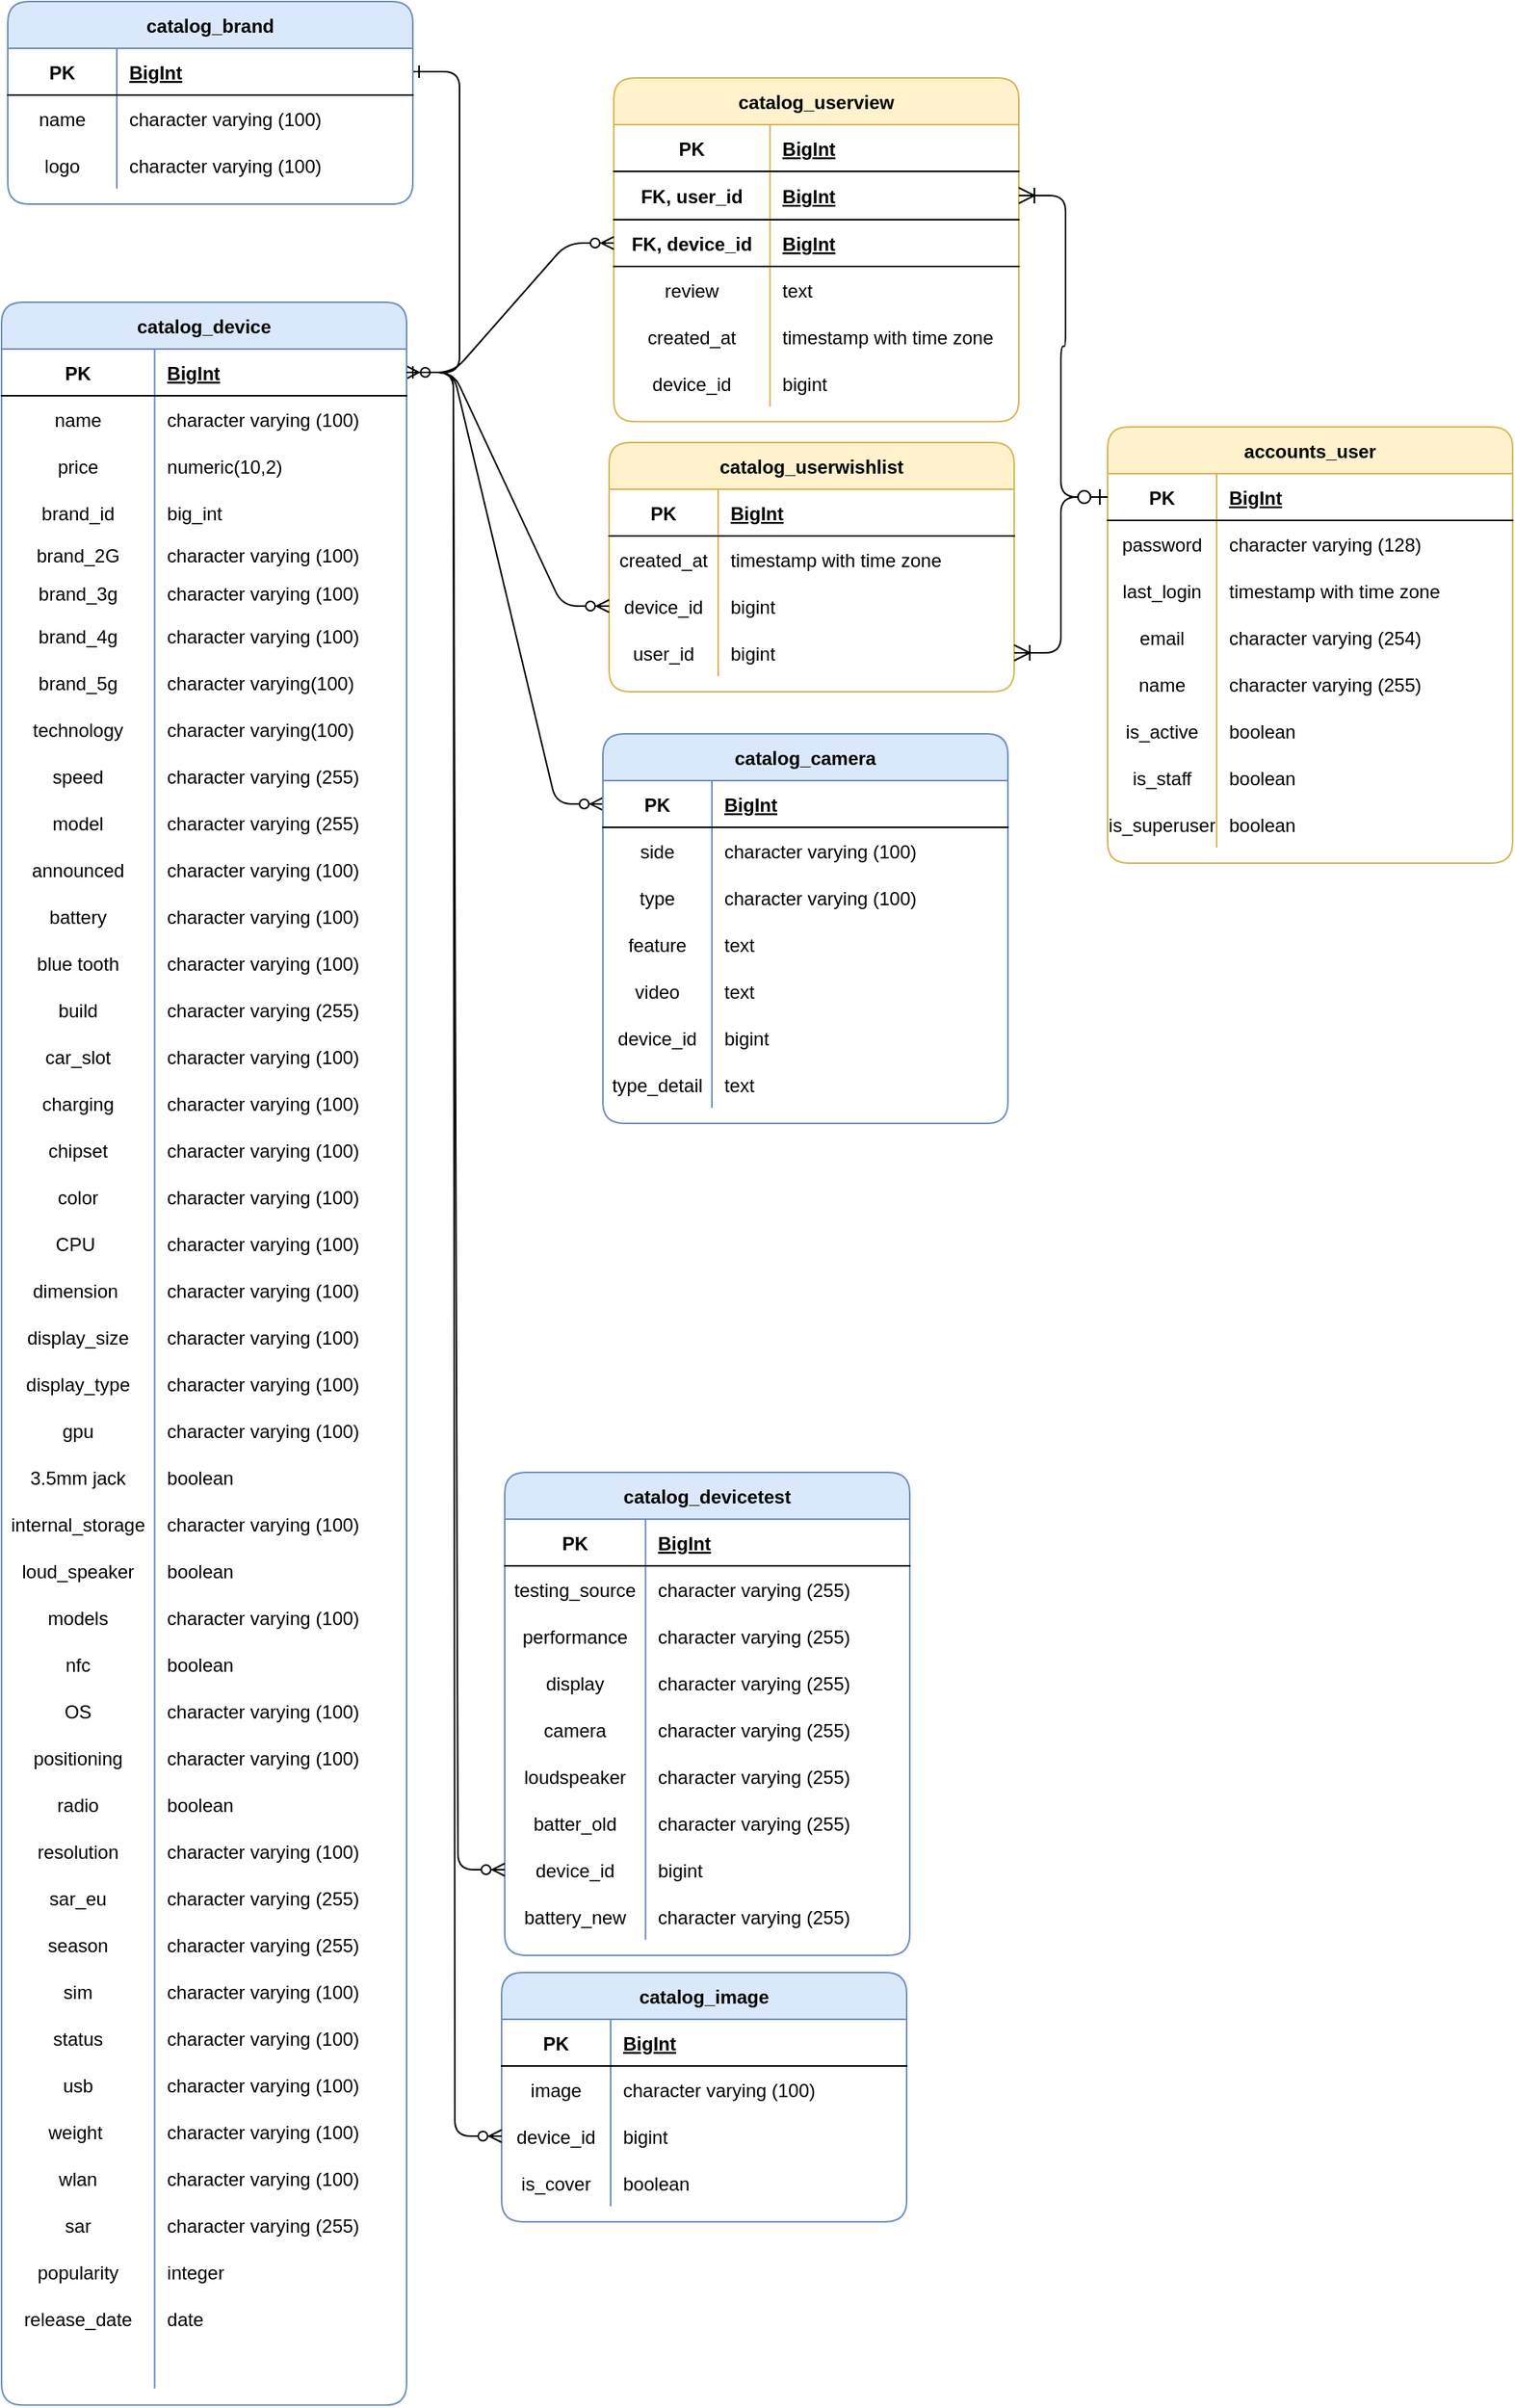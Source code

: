 <mxfile version="24.8.3">
  <diagram id="R2lEEEUBdFMjLlhIrx00" name="Page-1">
    <mxGraphModel dx="2495" dy="1995" grid="0" gridSize="10" guides="1" tooltips="1" connect="1" arrows="1" fold="1" page="1" pageScale="1" pageWidth="850" pageHeight="1100" math="0" shadow="0" extFonts="Permanent Marker^https://fonts.googleapis.com/css?family=Permanent+Marker">
      <root>
        <mxCell id="0" />
        <mxCell id="1" parent="0" />
        <mxCell id="C-vyLk0tnHw3VtMMgP7b-1" value="" style="edgeStyle=entityRelationEdgeStyle;endArrow=ERzeroToMany;startArrow=ERone;endFill=1;startFill=0;" parent="1" source="C-vyLk0tnHw3VtMMgP7b-24" target="BbzVm-niubPzJsthILPg-5" edge="1">
          <mxGeometry width="100" height="100" relative="1" as="geometry">
            <mxPoint x="340" y="720" as="sourcePoint" />
            <mxPoint x="335" y="330" as="targetPoint" />
          </mxGeometry>
        </mxCell>
        <mxCell id="C-vyLk0tnHw3VtMMgP7b-12" value="" style="edgeStyle=entityRelationEdgeStyle;endArrow=ERzeroToMany;startArrow=ERone;endFill=1;startFill=0;" parent="1" source="BbzVm-niubPzJsthILPg-5" target="BbzVm-niubPzJsthILPg-24" edge="1">
          <mxGeometry width="100" height="100" relative="1" as="geometry">
            <mxPoint x="384" y="379" as="sourcePoint" />
            <mxPoint x="450" y="355" as="targetPoint" />
          </mxGeometry>
        </mxCell>
        <mxCell id="C-vyLk0tnHw3VtMMgP7b-23" value="catalog_brand" style="shape=table;startSize=30;container=1;collapsible=1;childLayout=tableLayout;fixedRows=1;rowLines=0;fontStyle=1;align=center;resizeLast=1;rounded=1;fillColor=#dae8fc;strokeColor=#6c8ebf;" parent="1" vertex="1">
          <mxGeometry x="-33" y="-33" width="260" height="130" as="geometry" />
        </mxCell>
        <mxCell id="C-vyLk0tnHw3VtMMgP7b-24" value="" style="shape=partialRectangle;collapsible=0;dropTarget=0;pointerEvents=0;fillColor=none;points=[[0,0.5],[1,0.5]];portConstraint=eastwest;top=0;left=0;right=0;bottom=1;" parent="C-vyLk0tnHw3VtMMgP7b-23" vertex="1">
          <mxGeometry y="30" width="260" height="30" as="geometry" />
        </mxCell>
        <mxCell id="C-vyLk0tnHw3VtMMgP7b-25" value="PK" style="shape=partialRectangle;overflow=hidden;connectable=0;fillColor=none;top=0;left=0;bottom=0;right=0;fontStyle=1;" parent="C-vyLk0tnHw3VtMMgP7b-24" vertex="1">
          <mxGeometry width="70" height="30" as="geometry">
            <mxRectangle width="70" height="30" as="alternateBounds" />
          </mxGeometry>
        </mxCell>
        <mxCell id="C-vyLk0tnHw3VtMMgP7b-26" value="BigInt" style="shape=partialRectangle;overflow=hidden;connectable=0;fillColor=none;top=0;left=0;bottom=0;right=0;align=left;spacingLeft=6;fontStyle=5;" parent="C-vyLk0tnHw3VtMMgP7b-24" vertex="1">
          <mxGeometry x="70" width="190" height="30" as="geometry">
            <mxRectangle width="190" height="30" as="alternateBounds" />
          </mxGeometry>
        </mxCell>
        <mxCell id="C-vyLk0tnHw3VtMMgP7b-27" value="" style="shape=partialRectangle;collapsible=0;dropTarget=0;pointerEvents=0;fillColor=none;points=[[0,0.5],[1,0.5]];portConstraint=eastwest;top=0;left=0;right=0;bottom=0;" parent="C-vyLk0tnHw3VtMMgP7b-23" vertex="1">
          <mxGeometry y="60" width="260" height="30" as="geometry" />
        </mxCell>
        <mxCell id="C-vyLk0tnHw3VtMMgP7b-28" value="name" style="shape=partialRectangle;overflow=hidden;connectable=0;fillColor=none;top=0;left=0;bottom=0;right=0;" parent="C-vyLk0tnHw3VtMMgP7b-27" vertex="1">
          <mxGeometry width="70" height="30" as="geometry">
            <mxRectangle width="70" height="30" as="alternateBounds" />
          </mxGeometry>
        </mxCell>
        <mxCell id="C-vyLk0tnHw3VtMMgP7b-29" value="character varying (100)" style="shape=partialRectangle;overflow=hidden;connectable=0;fillColor=none;top=0;left=0;bottom=0;right=0;align=left;spacingLeft=6;" parent="C-vyLk0tnHw3VtMMgP7b-27" vertex="1">
          <mxGeometry x="70" width="190" height="30" as="geometry">
            <mxRectangle width="190" height="30" as="alternateBounds" />
          </mxGeometry>
        </mxCell>
        <mxCell id="BbzVm-niubPzJsthILPg-1" value="" style="shape=partialRectangle;collapsible=0;dropTarget=0;pointerEvents=0;fillColor=none;points=[[0,0.5],[1,0.5]];portConstraint=eastwest;top=0;left=0;right=0;bottom=0;" parent="C-vyLk0tnHw3VtMMgP7b-23" vertex="1">
          <mxGeometry y="90" width="260" height="30" as="geometry" />
        </mxCell>
        <mxCell id="BbzVm-niubPzJsthILPg-2" value="logo" style="shape=partialRectangle;overflow=hidden;connectable=0;fillColor=none;top=0;left=0;bottom=0;right=0;" parent="BbzVm-niubPzJsthILPg-1" vertex="1">
          <mxGeometry width="70" height="30" as="geometry">
            <mxRectangle width="70" height="30" as="alternateBounds" />
          </mxGeometry>
        </mxCell>
        <mxCell id="BbzVm-niubPzJsthILPg-3" value="character varying (100)" style="shape=partialRectangle;overflow=hidden;connectable=0;fillColor=none;top=0;left=0;bottom=0;right=0;align=left;spacingLeft=6;" parent="BbzVm-niubPzJsthILPg-1" vertex="1">
          <mxGeometry x="70" width="190" height="30" as="geometry">
            <mxRectangle width="190" height="30" as="alternateBounds" />
          </mxGeometry>
        </mxCell>
        <mxCell id="BbzVm-niubPzJsthILPg-4" value="catalog_device" style="shape=table;startSize=30;container=1;collapsible=1;childLayout=tableLayout;fixedRows=1;rowLines=0;fontStyle=1;align=center;resizeLast=1;rounded=1;fillColor=#dae8fc;strokeColor=#6c8ebf;" parent="1" vertex="1">
          <mxGeometry x="-37" y="160" width="260" height="1349.608" as="geometry" />
        </mxCell>
        <mxCell id="BbzVm-niubPzJsthILPg-5" value="" style="shape=partialRectangle;collapsible=0;dropTarget=0;pointerEvents=0;fillColor=none;points=[[0,0.5],[1,0.5]];portConstraint=eastwest;top=0;left=0;right=0;bottom=1;" parent="BbzVm-niubPzJsthILPg-4" vertex="1">
          <mxGeometry y="30" width="260" height="30" as="geometry" />
        </mxCell>
        <mxCell id="BbzVm-niubPzJsthILPg-6" value="PK" style="shape=partialRectangle;overflow=hidden;connectable=0;fillColor=none;top=0;left=0;bottom=0;right=0;fontStyle=1;" parent="BbzVm-niubPzJsthILPg-5" vertex="1">
          <mxGeometry width="98.276" height="30" as="geometry">
            <mxRectangle width="98.276" height="30" as="alternateBounds" />
          </mxGeometry>
        </mxCell>
        <mxCell id="BbzVm-niubPzJsthILPg-7" value="BigInt" style="shape=partialRectangle;overflow=hidden;connectable=0;fillColor=none;top=0;left=0;bottom=0;right=0;align=left;spacingLeft=6;fontStyle=5;" parent="BbzVm-niubPzJsthILPg-5" vertex="1">
          <mxGeometry x="98.276" width="161.724" height="30" as="geometry">
            <mxRectangle width="161.724" height="30" as="alternateBounds" />
          </mxGeometry>
        </mxCell>
        <mxCell id="BbzVm-niubPzJsthILPg-8" value="" style="shape=partialRectangle;collapsible=0;dropTarget=0;pointerEvents=0;fillColor=none;points=[[0,0.5],[1,0.5]];portConstraint=eastwest;top=0;left=0;right=0;bottom=0;" parent="BbzVm-niubPzJsthILPg-4" vertex="1">
          <mxGeometry y="60" width="260" height="30" as="geometry" />
        </mxCell>
        <mxCell id="BbzVm-niubPzJsthILPg-9" value="name" style="shape=partialRectangle;overflow=hidden;connectable=0;fillColor=none;top=0;left=0;bottom=0;right=0;" parent="BbzVm-niubPzJsthILPg-8" vertex="1">
          <mxGeometry width="98.276" height="30" as="geometry">
            <mxRectangle width="98.276" height="30" as="alternateBounds" />
          </mxGeometry>
        </mxCell>
        <mxCell id="BbzVm-niubPzJsthILPg-10" value="character varying (100)" style="shape=partialRectangle;overflow=hidden;connectable=0;fillColor=none;top=0;left=0;bottom=0;right=0;align=left;spacingLeft=6;" parent="BbzVm-niubPzJsthILPg-8" vertex="1">
          <mxGeometry x="98.276" width="161.724" height="30" as="geometry">
            <mxRectangle width="161.724" height="30" as="alternateBounds" />
          </mxGeometry>
        </mxCell>
        <mxCell id="BbzVm-niubPzJsthILPg-11" value="" style="shape=partialRectangle;collapsible=0;dropTarget=0;pointerEvents=0;fillColor=none;points=[[0,0.5],[1,0.5]];portConstraint=eastwest;top=0;left=0;right=0;bottom=0;" parent="BbzVm-niubPzJsthILPg-4" vertex="1">
          <mxGeometry y="90" width="260" height="30" as="geometry" />
        </mxCell>
        <mxCell id="BbzVm-niubPzJsthILPg-12" value="price" style="shape=partialRectangle;overflow=hidden;connectable=0;fillColor=none;top=0;left=0;bottom=0;right=0;" parent="BbzVm-niubPzJsthILPg-11" vertex="1">
          <mxGeometry width="98.276" height="30" as="geometry">
            <mxRectangle width="98.276" height="30" as="alternateBounds" />
          </mxGeometry>
        </mxCell>
        <mxCell id="BbzVm-niubPzJsthILPg-13" value="numeric(10,2)" style="shape=partialRectangle;overflow=hidden;connectable=0;fillColor=none;top=0;left=0;bottom=0;right=0;align=left;spacingLeft=6;" parent="BbzVm-niubPzJsthILPg-11" vertex="1">
          <mxGeometry x="98.276" width="161.724" height="30" as="geometry">
            <mxRectangle width="161.724" height="30" as="alternateBounds" />
          </mxGeometry>
        </mxCell>
        <mxCell id="BbzVm-niubPzJsthILPg-14" value="" style="shape=partialRectangle;collapsible=0;dropTarget=0;pointerEvents=0;fillColor=none;points=[[0,0.5],[1,0.5]];portConstraint=eastwest;top=0;left=0;right=0;bottom=0;" parent="BbzVm-niubPzJsthILPg-4" vertex="1">
          <mxGeometry y="120" width="260" height="30" as="geometry" />
        </mxCell>
        <mxCell id="BbzVm-niubPzJsthILPg-15" value="brand_id" style="shape=partialRectangle;overflow=hidden;connectable=0;fillColor=none;top=0;left=0;bottom=0;right=0;" parent="BbzVm-niubPzJsthILPg-14" vertex="1">
          <mxGeometry width="98.276" height="30" as="geometry">
            <mxRectangle width="98.276" height="30" as="alternateBounds" />
          </mxGeometry>
        </mxCell>
        <mxCell id="BbzVm-niubPzJsthILPg-16" value="big_int" style="shape=partialRectangle;overflow=hidden;connectable=0;fillColor=none;top=0;left=0;bottom=0;right=0;align=left;spacingLeft=6;" parent="BbzVm-niubPzJsthILPg-14" vertex="1">
          <mxGeometry x="98.276" width="161.724" height="30" as="geometry">
            <mxRectangle width="161.724" height="30" as="alternateBounds" />
          </mxGeometry>
        </mxCell>
        <mxCell id="BbzVm-niubPzJsthILPg-17" value="" style="shape=partialRectangle;collapsible=0;dropTarget=0;pointerEvents=0;fillColor=none;points=[[0,0.5],[1,0.5]];portConstraint=eastwest;top=0;left=0;right=0;bottom=0;" parent="BbzVm-niubPzJsthILPg-4" vertex="1">
          <mxGeometry y="150" width="260" height="24" as="geometry" />
        </mxCell>
        <mxCell id="BbzVm-niubPzJsthILPg-18" value="brand_2G" style="shape=partialRectangle;overflow=hidden;connectable=0;fillColor=none;top=0;left=0;bottom=0;right=0;" parent="BbzVm-niubPzJsthILPg-17" vertex="1">
          <mxGeometry width="98.276" height="24" as="geometry">
            <mxRectangle width="98.276" height="24" as="alternateBounds" />
          </mxGeometry>
        </mxCell>
        <mxCell id="BbzVm-niubPzJsthILPg-19" value="character varying (100)" style="shape=partialRectangle;overflow=hidden;connectable=0;fillColor=none;top=0;left=0;bottom=0;right=0;align=left;spacingLeft=6;" parent="BbzVm-niubPzJsthILPg-17" vertex="1">
          <mxGeometry x="98.276" width="161.724" height="24" as="geometry">
            <mxRectangle width="161.724" height="24" as="alternateBounds" />
          </mxGeometry>
        </mxCell>
        <mxCell id="BbzVm-niubPzJsthILPg-20" value="" style="shape=partialRectangle;collapsible=0;dropTarget=0;pointerEvents=0;fillColor=none;points=[[0,0.5],[1,0.5]];portConstraint=eastwest;top=0;left=0;right=0;bottom=0;" parent="BbzVm-niubPzJsthILPg-4" vertex="1">
          <mxGeometry y="174" width="260" height="25" as="geometry" />
        </mxCell>
        <mxCell id="BbzVm-niubPzJsthILPg-21" value="brand_3g" style="shape=partialRectangle;overflow=hidden;connectable=0;fillColor=none;top=0;left=0;bottom=0;right=0;" parent="BbzVm-niubPzJsthILPg-20" vertex="1">
          <mxGeometry width="98.276" height="25" as="geometry">
            <mxRectangle width="98.276" height="25" as="alternateBounds" />
          </mxGeometry>
        </mxCell>
        <mxCell id="BbzVm-niubPzJsthILPg-22" value="character varying (100)" style="shape=partialRectangle;overflow=hidden;connectable=0;fillColor=none;top=0;left=0;bottom=0;right=0;align=left;spacingLeft=6;" parent="BbzVm-niubPzJsthILPg-20" vertex="1">
          <mxGeometry x="98.276" width="161.724" height="25" as="geometry">
            <mxRectangle width="161.724" height="25" as="alternateBounds" />
          </mxGeometry>
        </mxCell>
        <mxCell id="dryUckSrl3YZvOqC900--11" value="" style="shape=partialRectangle;collapsible=0;dropTarget=0;pointerEvents=0;fillColor=none;points=[[0,0.5],[1,0.5]];portConstraint=eastwest;top=0;left=0;right=0;bottom=0;" vertex="1" parent="BbzVm-niubPzJsthILPg-4">
          <mxGeometry y="199" width="260" height="30" as="geometry" />
        </mxCell>
        <mxCell id="dryUckSrl3YZvOqC900--12" value="brand_4g" style="shape=partialRectangle;overflow=hidden;connectable=0;fillColor=none;top=0;left=0;bottom=0;right=0;" vertex="1" parent="dryUckSrl3YZvOqC900--11">
          <mxGeometry width="98.276" height="30" as="geometry">
            <mxRectangle width="98.276" height="30" as="alternateBounds" />
          </mxGeometry>
        </mxCell>
        <mxCell id="dryUckSrl3YZvOqC900--13" value="character varying (100)" style="shape=partialRectangle;overflow=hidden;connectable=0;fillColor=none;top=0;left=0;bottom=0;right=0;align=left;spacingLeft=6;" vertex="1" parent="dryUckSrl3YZvOqC900--11">
          <mxGeometry x="98.276" width="161.724" height="30" as="geometry">
            <mxRectangle width="161.724" height="30" as="alternateBounds" />
          </mxGeometry>
        </mxCell>
        <mxCell id="dryUckSrl3YZvOqC900--14" value="" style="shape=partialRectangle;collapsible=0;dropTarget=0;pointerEvents=0;fillColor=none;points=[[0,0.5],[1,0.5]];portConstraint=eastwest;top=0;left=0;right=0;bottom=0;" vertex="1" parent="BbzVm-niubPzJsthILPg-4">
          <mxGeometry y="229" width="260" height="30" as="geometry" />
        </mxCell>
        <mxCell id="dryUckSrl3YZvOqC900--15" value="brand_5g" style="shape=partialRectangle;overflow=hidden;connectable=0;fillColor=none;top=0;left=0;bottom=0;right=0;" vertex="1" parent="dryUckSrl3YZvOqC900--14">
          <mxGeometry width="98.276" height="30" as="geometry">
            <mxRectangle width="98.276" height="30" as="alternateBounds" />
          </mxGeometry>
        </mxCell>
        <mxCell id="dryUckSrl3YZvOqC900--16" value="character varying(100)" style="shape=partialRectangle;overflow=hidden;connectable=0;fillColor=none;top=0;left=0;bottom=0;right=0;align=left;spacingLeft=6;" vertex="1" parent="dryUckSrl3YZvOqC900--14">
          <mxGeometry x="98.276" width="161.724" height="30" as="geometry">
            <mxRectangle width="161.724" height="30" as="alternateBounds" />
          </mxGeometry>
        </mxCell>
        <mxCell id="dryUckSrl3YZvOqC900--17" value="" style="shape=partialRectangle;collapsible=0;dropTarget=0;pointerEvents=0;fillColor=none;points=[[0,0.5],[1,0.5]];portConstraint=eastwest;top=0;left=0;right=0;bottom=0;" vertex="1" parent="BbzVm-niubPzJsthILPg-4">
          <mxGeometry y="259" width="260" height="30" as="geometry" />
        </mxCell>
        <mxCell id="dryUckSrl3YZvOqC900--18" value="technology" style="shape=partialRectangle;overflow=hidden;connectable=0;fillColor=none;top=0;left=0;bottom=0;right=0;" vertex="1" parent="dryUckSrl3YZvOqC900--17">
          <mxGeometry width="98.276" height="30" as="geometry">
            <mxRectangle width="98.276" height="30" as="alternateBounds" />
          </mxGeometry>
        </mxCell>
        <mxCell id="dryUckSrl3YZvOqC900--19" value="character varying(100)" style="shape=partialRectangle;overflow=hidden;connectable=0;fillColor=none;top=0;left=0;bottom=0;right=0;align=left;spacingLeft=6;" vertex="1" parent="dryUckSrl3YZvOqC900--17">
          <mxGeometry x="98.276" width="161.724" height="30" as="geometry">
            <mxRectangle width="161.724" height="30" as="alternateBounds" />
          </mxGeometry>
        </mxCell>
        <mxCell id="dryUckSrl3YZvOqC900--20" value="" style="shape=partialRectangle;collapsible=0;dropTarget=0;pointerEvents=0;fillColor=none;points=[[0,0.5],[1,0.5]];portConstraint=eastwest;top=0;left=0;right=0;bottom=0;" vertex="1" parent="BbzVm-niubPzJsthILPg-4">
          <mxGeometry y="289" width="260" height="30" as="geometry" />
        </mxCell>
        <mxCell id="dryUckSrl3YZvOqC900--21" value="speed" style="shape=partialRectangle;overflow=hidden;connectable=0;fillColor=none;top=0;left=0;bottom=0;right=0;" vertex="1" parent="dryUckSrl3YZvOqC900--20">
          <mxGeometry width="98.276" height="30" as="geometry">
            <mxRectangle width="98.276" height="30" as="alternateBounds" />
          </mxGeometry>
        </mxCell>
        <mxCell id="dryUckSrl3YZvOqC900--22" value="character varying (255)" style="shape=partialRectangle;overflow=hidden;connectable=0;fillColor=none;top=0;left=0;bottom=0;right=0;align=left;spacingLeft=6;" vertex="1" parent="dryUckSrl3YZvOqC900--20">
          <mxGeometry x="98.276" width="161.724" height="30" as="geometry">
            <mxRectangle width="161.724" height="30" as="alternateBounds" />
          </mxGeometry>
        </mxCell>
        <mxCell id="dryUckSrl3YZvOqC900--23" value="" style="shape=partialRectangle;collapsible=0;dropTarget=0;pointerEvents=0;fillColor=none;points=[[0,0.5],[1,0.5]];portConstraint=eastwest;top=0;left=0;right=0;bottom=0;" vertex="1" parent="BbzVm-niubPzJsthILPg-4">
          <mxGeometry y="319" width="260" height="30" as="geometry" />
        </mxCell>
        <mxCell id="dryUckSrl3YZvOqC900--24" value="model" style="shape=partialRectangle;overflow=hidden;connectable=0;fillColor=none;top=0;left=0;bottom=0;right=0;" vertex="1" parent="dryUckSrl3YZvOqC900--23">
          <mxGeometry width="98.276" height="30" as="geometry">
            <mxRectangle width="98.276" height="30" as="alternateBounds" />
          </mxGeometry>
        </mxCell>
        <mxCell id="dryUckSrl3YZvOqC900--25" value="character varying (255)" style="shape=partialRectangle;overflow=hidden;connectable=0;fillColor=none;top=0;left=0;bottom=0;right=0;align=left;spacingLeft=6;" vertex="1" parent="dryUckSrl3YZvOqC900--23">
          <mxGeometry x="98.276" width="161.724" height="30" as="geometry">
            <mxRectangle width="161.724" height="30" as="alternateBounds" />
          </mxGeometry>
        </mxCell>
        <mxCell id="dryUckSrl3YZvOqC900--26" value="" style="shape=partialRectangle;collapsible=0;dropTarget=0;pointerEvents=0;fillColor=none;points=[[0,0.5],[1,0.5]];portConstraint=eastwest;top=0;left=0;right=0;bottom=0;" vertex="1" parent="BbzVm-niubPzJsthILPg-4">
          <mxGeometry y="349" width="260" height="30" as="geometry" />
        </mxCell>
        <mxCell id="dryUckSrl3YZvOqC900--27" value="announced" style="shape=partialRectangle;overflow=hidden;connectable=0;fillColor=none;top=0;left=0;bottom=0;right=0;" vertex="1" parent="dryUckSrl3YZvOqC900--26">
          <mxGeometry width="98.276" height="30" as="geometry">
            <mxRectangle width="98.276" height="30" as="alternateBounds" />
          </mxGeometry>
        </mxCell>
        <mxCell id="dryUckSrl3YZvOqC900--28" value="character varying (100)" style="shape=partialRectangle;overflow=hidden;connectable=0;fillColor=none;top=0;left=0;bottom=0;right=0;align=left;spacingLeft=6;" vertex="1" parent="dryUckSrl3YZvOqC900--26">
          <mxGeometry x="98.276" width="161.724" height="30" as="geometry">
            <mxRectangle width="161.724" height="30" as="alternateBounds" />
          </mxGeometry>
        </mxCell>
        <mxCell id="dryUckSrl3YZvOqC900--29" value="" style="shape=partialRectangle;collapsible=0;dropTarget=0;pointerEvents=0;fillColor=none;points=[[0,0.5],[1,0.5]];portConstraint=eastwest;top=0;left=0;right=0;bottom=0;" vertex="1" parent="BbzVm-niubPzJsthILPg-4">
          <mxGeometry y="379" width="260" height="30" as="geometry" />
        </mxCell>
        <mxCell id="dryUckSrl3YZvOqC900--30" value="battery" style="shape=partialRectangle;overflow=hidden;connectable=0;fillColor=none;top=0;left=0;bottom=0;right=0;" vertex="1" parent="dryUckSrl3YZvOqC900--29">
          <mxGeometry width="98.276" height="30" as="geometry">
            <mxRectangle width="98.276" height="30" as="alternateBounds" />
          </mxGeometry>
        </mxCell>
        <mxCell id="dryUckSrl3YZvOqC900--31" value="character varying (100)" style="shape=partialRectangle;overflow=hidden;connectable=0;fillColor=none;top=0;left=0;bottom=0;right=0;align=left;spacingLeft=6;" vertex="1" parent="dryUckSrl3YZvOqC900--29">
          <mxGeometry x="98.276" width="161.724" height="30" as="geometry">
            <mxRectangle width="161.724" height="30" as="alternateBounds" />
          </mxGeometry>
        </mxCell>
        <mxCell id="dryUckSrl3YZvOqC900--32" value="" style="shape=partialRectangle;collapsible=0;dropTarget=0;pointerEvents=0;fillColor=none;points=[[0,0.5],[1,0.5]];portConstraint=eastwest;top=0;left=0;right=0;bottom=0;" vertex="1" parent="BbzVm-niubPzJsthILPg-4">
          <mxGeometry y="409" width="260" height="30" as="geometry" />
        </mxCell>
        <mxCell id="dryUckSrl3YZvOqC900--33" value="blue tooth" style="shape=partialRectangle;overflow=hidden;connectable=0;fillColor=none;top=0;left=0;bottom=0;right=0;" vertex="1" parent="dryUckSrl3YZvOqC900--32">
          <mxGeometry width="98.276" height="30" as="geometry">
            <mxRectangle width="98.276" height="30" as="alternateBounds" />
          </mxGeometry>
        </mxCell>
        <mxCell id="dryUckSrl3YZvOqC900--34" value="character varying (100)" style="shape=partialRectangle;overflow=hidden;connectable=0;fillColor=none;top=0;left=0;bottom=0;right=0;align=left;spacingLeft=6;" vertex="1" parent="dryUckSrl3YZvOqC900--32">
          <mxGeometry x="98.276" width="161.724" height="30" as="geometry">
            <mxRectangle width="161.724" height="30" as="alternateBounds" />
          </mxGeometry>
        </mxCell>
        <mxCell id="dryUckSrl3YZvOqC900--35" value="" style="shape=partialRectangle;collapsible=0;dropTarget=0;pointerEvents=0;fillColor=none;points=[[0,0.5],[1,0.5]];portConstraint=eastwest;top=0;left=0;right=0;bottom=0;" vertex="1" parent="BbzVm-niubPzJsthILPg-4">
          <mxGeometry y="439" width="260" height="30" as="geometry" />
        </mxCell>
        <mxCell id="dryUckSrl3YZvOqC900--36" value="build" style="shape=partialRectangle;overflow=hidden;connectable=0;fillColor=none;top=0;left=0;bottom=0;right=0;" vertex="1" parent="dryUckSrl3YZvOqC900--35">
          <mxGeometry width="98.276" height="30" as="geometry">
            <mxRectangle width="98.276" height="30" as="alternateBounds" />
          </mxGeometry>
        </mxCell>
        <mxCell id="dryUckSrl3YZvOqC900--37" value="character varying (255)" style="shape=partialRectangle;overflow=hidden;connectable=0;fillColor=none;top=0;left=0;bottom=0;right=0;align=left;spacingLeft=6;" vertex="1" parent="dryUckSrl3YZvOqC900--35">
          <mxGeometry x="98.276" width="161.724" height="30" as="geometry">
            <mxRectangle width="161.724" height="30" as="alternateBounds" />
          </mxGeometry>
        </mxCell>
        <mxCell id="dryUckSrl3YZvOqC900--38" value="" style="shape=partialRectangle;collapsible=0;dropTarget=0;pointerEvents=0;fillColor=none;points=[[0,0.5],[1,0.5]];portConstraint=eastwest;top=0;left=0;right=0;bottom=0;" vertex="1" parent="BbzVm-niubPzJsthILPg-4">
          <mxGeometry y="469" width="260" height="30" as="geometry" />
        </mxCell>
        <mxCell id="dryUckSrl3YZvOqC900--39" value="car_slot" style="shape=partialRectangle;overflow=hidden;connectable=0;fillColor=none;top=0;left=0;bottom=0;right=0;" vertex="1" parent="dryUckSrl3YZvOqC900--38">
          <mxGeometry width="98.276" height="30" as="geometry">
            <mxRectangle width="98.276" height="30" as="alternateBounds" />
          </mxGeometry>
        </mxCell>
        <mxCell id="dryUckSrl3YZvOqC900--40" value="character varying (100)" style="shape=partialRectangle;overflow=hidden;connectable=0;fillColor=none;top=0;left=0;bottom=0;right=0;align=left;spacingLeft=6;" vertex="1" parent="dryUckSrl3YZvOqC900--38">
          <mxGeometry x="98.276" width="161.724" height="30" as="geometry">
            <mxRectangle width="161.724" height="30" as="alternateBounds" />
          </mxGeometry>
        </mxCell>
        <mxCell id="dryUckSrl3YZvOqC900--41" value="" style="shape=partialRectangle;collapsible=0;dropTarget=0;pointerEvents=0;fillColor=none;points=[[0,0.5],[1,0.5]];portConstraint=eastwest;top=0;left=0;right=0;bottom=0;" vertex="1" parent="BbzVm-niubPzJsthILPg-4">
          <mxGeometry y="499" width="260" height="30" as="geometry" />
        </mxCell>
        <mxCell id="dryUckSrl3YZvOqC900--42" value="charging" style="shape=partialRectangle;overflow=hidden;connectable=0;fillColor=none;top=0;left=0;bottom=0;right=0;" vertex="1" parent="dryUckSrl3YZvOqC900--41">
          <mxGeometry width="98.276" height="30" as="geometry">
            <mxRectangle width="98.276" height="30" as="alternateBounds" />
          </mxGeometry>
        </mxCell>
        <mxCell id="dryUckSrl3YZvOqC900--43" value="character varying (100)" style="shape=partialRectangle;overflow=hidden;connectable=0;fillColor=none;top=0;left=0;bottom=0;right=0;align=left;spacingLeft=6;" vertex="1" parent="dryUckSrl3YZvOqC900--41">
          <mxGeometry x="98.276" width="161.724" height="30" as="geometry">
            <mxRectangle width="161.724" height="30" as="alternateBounds" />
          </mxGeometry>
        </mxCell>
        <mxCell id="dryUckSrl3YZvOqC900--44" value="" style="shape=partialRectangle;collapsible=0;dropTarget=0;pointerEvents=0;fillColor=none;points=[[0,0.5],[1,0.5]];portConstraint=eastwest;top=0;left=0;right=0;bottom=0;" vertex="1" parent="BbzVm-niubPzJsthILPg-4">
          <mxGeometry y="529" width="260" height="30" as="geometry" />
        </mxCell>
        <mxCell id="dryUckSrl3YZvOqC900--45" value="chipset" style="shape=partialRectangle;overflow=hidden;connectable=0;fillColor=none;top=0;left=0;bottom=0;right=0;" vertex="1" parent="dryUckSrl3YZvOqC900--44">
          <mxGeometry width="98.276" height="30" as="geometry">
            <mxRectangle width="98.276" height="30" as="alternateBounds" />
          </mxGeometry>
        </mxCell>
        <mxCell id="dryUckSrl3YZvOqC900--46" value="character varying (100)" style="shape=partialRectangle;overflow=hidden;connectable=0;fillColor=none;top=0;left=0;bottom=0;right=0;align=left;spacingLeft=6;" vertex="1" parent="dryUckSrl3YZvOqC900--44">
          <mxGeometry x="98.276" width="161.724" height="30" as="geometry">
            <mxRectangle width="161.724" height="30" as="alternateBounds" />
          </mxGeometry>
        </mxCell>
        <mxCell id="dryUckSrl3YZvOqC900--47" value="" style="shape=partialRectangle;collapsible=0;dropTarget=0;pointerEvents=0;fillColor=none;points=[[0,0.5],[1,0.5]];portConstraint=eastwest;top=0;left=0;right=0;bottom=0;" vertex="1" parent="BbzVm-niubPzJsthILPg-4">
          <mxGeometry y="559" width="260" height="30" as="geometry" />
        </mxCell>
        <mxCell id="dryUckSrl3YZvOqC900--48" value="color" style="shape=partialRectangle;overflow=hidden;connectable=0;fillColor=none;top=0;left=0;bottom=0;right=0;" vertex="1" parent="dryUckSrl3YZvOqC900--47">
          <mxGeometry width="98.276" height="30" as="geometry">
            <mxRectangle width="98.276" height="30" as="alternateBounds" />
          </mxGeometry>
        </mxCell>
        <mxCell id="dryUckSrl3YZvOqC900--49" value="character varying (100)" style="shape=partialRectangle;overflow=hidden;connectable=0;fillColor=none;top=0;left=0;bottom=0;right=0;align=left;spacingLeft=6;" vertex="1" parent="dryUckSrl3YZvOqC900--47">
          <mxGeometry x="98.276" width="161.724" height="30" as="geometry">
            <mxRectangle width="161.724" height="30" as="alternateBounds" />
          </mxGeometry>
        </mxCell>
        <mxCell id="dryUckSrl3YZvOqC900--50" value="" style="shape=partialRectangle;collapsible=0;dropTarget=0;pointerEvents=0;fillColor=none;points=[[0,0.5],[1,0.5]];portConstraint=eastwest;top=0;left=0;right=0;bottom=0;" vertex="1" parent="BbzVm-niubPzJsthILPg-4">
          <mxGeometry y="589" width="260" height="30" as="geometry" />
        </mxCell>
        <mxCell id="dryUckSrl3YZvOqC900--51" value="CPU " style="shape=partialRectangle;overflow=hidden;connectable=0;fillColor=none;top=0;left=0;bottom=0;right=0;" vertex="1" parent="dryUckSrl3YZvOqC900--50">
          <mxGeometry width="98.276" height="30" as="geometry">
            <mxRectangle width="98.276" height="30" as="alternateBounds" />
          </mxGeometry>
        </mxCell>
        <mxCell id="dryUckSrl3YZvOqC900--52" value="character varying (100)" style="shape=partialRectangle;overflow=hidden;connectable=0;fillColor=none;top=0;left=0;bottom=0;right=0;align=left;spacingLeft=6;" vertex="1" parent="dryUckSrl3YZvOqC900--50">
          <mxGeometry x="98.276" width="161.724" height="30" as="geometry">
            <mxRectangle width="161.724" height="30" as="alternateBounds" />
          </mxGeometry>
        </mxCell>
        <mxCell id="dryUckSrl3YZvOqC900--53" value="" style="shape=partialRectangle;collapsible=0;dropTarget=0;pointerEvents=0;fillColor=none;points=[[0,0.5],[1,0.5]];portConstraint=eastwest;top=0;left=0;right=0;bottom=0;" vertex="1" parent="BbzVm-niubPzJsthILPg-4">
          <mxGeometry y="619" width="260" height="30" as="geometry" />
        </mxCell>
        <mxCell id="dryUckSrl3YZvOqC900--54" value="dimension " style="shape=partialRectangle;overflow=hidden;connectable=0;fillColor=none;top=0;left=0;bottom=0;right=0;" vertex="1" parent="dryUckSrl3YZvOqC900--53">
          <mxGeometry width="98.276" height="30" as="geometry">
            <mxRectangle width="98.276" height="30" as="alternateBounds" />
          </mxGeometry>
        </mxCell>
        <mxCell id="dryUckSrl3YZvOqC900--55" value="character varying (100)" style="shape=partialRectangle;overflow=hidden;connectable=0;fillColor=none;top=0;left=0;bottom=0;right=0;align=left;spacingLeft=6;" vertex="1" parent="dryUckSrl3YZvOqC900--53">
          <mxGeometry x="98.276" width="161.724" height="30" as="geometry">
            <mxRectangle width="161.724" height="30" as="alternateBounds" />
          </mxGeometry>
        </mxCell>
        <mxCell id="dryUckSrl3YZvOqC900--56" value="" style="shape=partialRectangle;collapsible=0;dropTarget=0;pointerEvents=0;fillColor=none;points=[[0,0.5],[1,0.5]];portConstraint=eastwest;top=0;left=0;right=0;bottom=0;" vertex="1" parent="BbzVm-niubPzJsthILPg-4">
          <mxGeometry y="649" width="260" height="30" as="geometry" />
        </mxCell>
        <mxCell id="dryUckSrl3YZvOqC900--57" value="display_size" style="shape=partialRectangle;overflow=hidden;connectable=0;fillColor=none;top=0;left=0;bottom=0;right=0;" vertex="1" parent="dryUckSrl3YZvOqC900--56">
          <mxGeometry width="98.276" height="30" as="geometry">
            <mxRectangle width="98.276" height="30" as="alternateBounds" />
          </mxGeometry>
        </mxCell>
        <mxCell id="dryUckSrl3YZvOqC900--58" value="character varying (100)" style="shape=partialRectangle;overflow=hidden;connectable=0;fillColor=none;top=0;left=0;bottom=0;right=0;align=left;spacingLeft=6;" vertex="1" parent="dryUckSrl3YZvOqC900--56">
          <mxGeometry x="98.276" width="161.724" height="30" as="geometry">
            <mxRectangle width="161.724" height="30" as="alternateBounds" />
          </mxGeometry>
        </mxCell>
        <mxCell id="dryUckSrl3YZvOqC900--59" value="" style="shape=partialRectangle;collapsible=0;dropTarget=0;pointerEvents=0;fillColor=none;points=[[0,0.5],[1,0.5]];portConstraint=eastwest;top=0;left=0;right=0;bottom=0;" vertex="1" parent="BbzVm-niubPzJsthILPg-4">
          <mxGeometry y="679" width="260" height="30" as="geometry" />
        </mxCell>
        <mxCell id="dryUckSrl3YZvOqC900--60" value="display_type" style="shape=partialRectangle;overflow=hidden;connectable=0;fillColor=none;top=0;left=0;bottom=0;right=0;" vertex="1" parent="dryUckSrl3YZvOqC900--59">
          <mxGeometry width="98.276" height="30" as="geometry">
            <mxRectangle width="98.276" height="30" as="alternateBounds" />
          </mxGeometry>
        </mxCell>
        <mxCell id="dryUckSrl3YZvOqC900--61" value="character varying (100)" style="shape=partialRectangle;overflow=hidden;connectable=0;fillColor=none;top=0;left=0;bottom=0;right=0;align=left;spacingLeft=6;" vertex="1" parent="dryUckSrl3YZvOqC900--59">
          <mxGeometry x="98.276" width="161.724" height="30" as="geometry">
            <mxRectangle width="161.724" height="30" as="alternateBounds" />
          </mxGeometry>
        </mxCell>
        <mxCell id="dryUckSrl3YZvOqC900--62" value="" style="shape=partialRectangle;collapsible=0;dropTarget=0;pointerEvents=0;fillColor=none;points=[[0,0.5],[1,0.5]];portConstraint=eastwest;top=0;left=0;right=0;bottom=0;" vertex="1" parent="BbzVm-niubPzJsthILPg-4">
          <mxGeometry y="709" width="260" height="30" as="geometry" />
        </mxCell>
        <mxCell id="dryUckSrl3YZvOqC900--63" value="gpu" style="shape=partialRectangle;overflow=hidden;connectable=0;fillColor=none;top=0;left=0;bottom=0;right=0;" vertex="1" parent="dryUckSrl3YZvOqC900--62">
          <mxGeometry width="98.276" height="30" as="geometry">
            <mxRectangle width="98.276" height="30" as="alternateBounds" />
          </mxGeometry>
        </mxCell>
        <mxCell id="dryUckSrl3YZvOqC900--64" value="character varying (100)" style="shape=partialRectangle;overflow=hidden;connectable=0;fillColor=none;top=0;left=0;bottom=0;right=0;align=left;spacingLeft=6;" vertex="1" parent="dryUckSrl3YZvOqC900--62">
          <mxGeometry x="98.276" width="161.724" height="30" as="geometry">
            <mxRectangle width="161.724" height="30" as="alternateBounds" />
          </mxGeometry>
        </mxCell>
        <mxCell id="dryUckSrl3YZvOqC900--65" value="" style="shape=partialRectangle;collapsible=0;dropTarget=0;pointerEvents=0;fillColor=none;points=[[0,0.5],[1,0.5]];portConstraint=eastwest;top=0;left=0;right=0;bottom=0;" vertex="1" parent="BbzVm-niubPzJsthILPg-4">
          <mxGeometry y="739" width="260" height="30" as="geometry" />
        </mxCell>
        <mxCell id="dryUckSrl3YZvOqC900--66" value="3.5mm jack" style="shape=partialRectangle;overflow=hidden;connectable=0;fillColor=none;top=0;left=0;bottom=0;right=0;" vertex="1" parent="dryUckSrl3YZvOqC900--65">
          <mxGeometry width="98.276" height="30" as="geometry">
            <mxRectangle width="98.276" height="30" as="alternateBounds" />
          </mxGeometry>
        </mxCell>
        <mxCell id="dryUckSrl3YZvOqC900--67" value="boolean" style="shape=partialRectangle;overflow=hidden;connectable=0;fillColor=none;top=0;left=0;bottom=0;right=0;align=left;spacingLeft=6;" vertex="1" parent="dryUckSrl3YZvOqC900--65">
          <mxGeometry x="98.276" width="161.724" height="30" as="geometry">
            <mxRectangle width="161.724" height="30" as="alternateBounds" />
          </mxGeometry>
        </mxCell>
        <mxCell id="dryUckSrl3YZvOqC900--68" value="" style="shape=partialRectangle;collapsible=0;dropTarget=0;pointerEvents=0;fillColor=none;points=[[0,0.5],[1,0.5]];portConstraint=eastwest;top=0;left=0;right=0;bottom=0;" vertex="1" parent="BbzVm-niubPzJsthILPg-4">
          <mxGeometry y="769" width="260" height="30" as="geometry" />
        </mxCell>
        <mxCell id="dryUckSrl3YZvOqC900--69" value="internal_storage" style="shape=partialRectangle;overflow=hidden;connectable=0;fillColor=none;top=0;left=0;bottom=0;right=0;" vertex="1" parent="dryUckSrl3YZvOqC900--68">
          <mxGeometry width="98.276" height="30" as="geometry">
            <mxRectangle width="98.276" height="30" as="alternateBounds" />
          </mxGeometry>
        </mxCell>
        <mxCell id="dryUckSrl3YZvOqC900--70" value="character varying (100)" style="shape=partialRectangle;overflow=hidden;connectable=0;fillColor=none;top=0;left=0;bottom=0;right=0;align=left;spacingLeft=6;" vertex="1" parent="dryUckSrl3YZvOqC900--68">
          <mxGeometry x="98.276" width="161.724" height="30" as="geometry">
            <mxRectangle width="161.724" height="30" as="alternateBounds" />
          </mxGeometry>
        </mxCell>
        <mxCell id="dryUckSrl3YZvOqC900--71" value="" style="shape=partialRectangle;collapsible=0;dropTarget=0;pointerEvents=0;fillColor=none;points=[[0,0.5],[1,0.5]];portConstraint=eastwest;top=0;left=0;right=0;bottom=0;" vertex="1" parent="BbzVm-niubPzJsthILPg-4">
          <mxGeometry y="799" width="260" height="30" as="geometry" />
        </mxCell>
        <mxCell id="dryUckSrl3YZvOqC900--72" value="loud_speaker" style="shape=partialRectangle;overflow=hidden;connectable=0;fillColor=none;top=0;left=0;bottom=0;right=0;" vertex="1" parent="dryUckSrl3YZvOqC900--71">
          <mxGeometry width="98.276" height="30" as="geometry">
            <mxRectangle width="98.276" height="30" as="alternateBounds" />
          </mxGeometry>
        </mxCell>
        <mxCell id="dryUckSrl3YZvOqC900--73" value="boolean" style="shape=partialRectangle;overflow=hidden;connectable=0;fillColor=none;top=0;left=0;bottom=0;right=0;align=left;spacingLeft=6;" vertex="1" parent="dryUckSrl3YZvOqC900--71">
          <mxGeometry x="98.276" width="161.724" height="30" as="geometry">
            <mxRectangle width="161.724" height="30" as="alternateBounds" />
          </mxGeometry>
        </mxCell>
        <mxCell id="dryUckSrl3YZvOqC900--74" value="" style="shape=partialRectangle;collapsible=0;dropTarget=0;pointerEvents=0;fillColor=none;points=[[0,0.5],[1,0.5]];portConstraint=eastwest;top=0;left=0;right=0;bottom=0;" vertex="1" parent="BbzVm-niubPzJsthILPg-4">
          <mxGeometry y="829" width="260" height="30" as="geometry" />
        </mxCell>
        <mxCell id="dryUckSrl3YZvOqC900--75" value="models" style="shape=partialRectangle;overflow=hidden;connectable=0;fillColor=none;top=0;left=0;bottom=0;right=0;" vertex="1" parent="dryUckSrl3YZvOqC900--74">
          <mxGeometry width="98.276" height="30" as="geometry">
            <mxRectangle width="98.276" height="30" as="alternateBounds" />
          </mxGeometry>
        </mxCell>
        <mxCell id="dryUckSrl3YZvOqC900--76" value="character varying (100)" style="shape=partialRectangle;overflow=hidden;connectable=0;fillColor=none;top=0;left=0;bottom=0;right=0;align=left;spacingLeft=6;" vertex="1" parent="dryUckSrl3YZvOqC900--74">
          <mxGeometry x="98.276" width="161.724" height="30" as="geometry">
            <mxRectangle width="161.724" height="30" as="alternateBounds" />
          </mxGeometry>
        </mxCell>
        <mxCell id="dryUckSrl3YZvOqC900--77" value="" style="shape=partialRectangle;collapsible=0;dropTarget=0;pointerEvents=0;fillColor=none;points=[[0,0.5],[1,0.5]];portConstraint=eastwest;top=0;left=0;right=0;bottom=0;" vertex="1" parent="BbzVm-niubPzJsthILPg-4">
          <mxGeometry y="859" width="260" height="30" as="geometry" />
        </mxCell>
        <mxCell id="dryUckSrl3YZvOqC900--78" value="nfc" style="shape=partialRectangle;overflow=hidden;connectable=0;fillColor=none;top=0;left=0;bottom=0;right=0;" vertex="1" parent="dryUckSrl3YZvOqC900--77">
          <mxGeometry width="98.276" height="30" as="geometry">
            <mxRectangle width="98.276" height="30" as="alternateBounds" />
          </mxGeometry>
        </mxCell>
        <mxCell id="dryUckSrl3YZvOqC900--79" value="boolean" style="shape=partialRectangle;overflow=hidden;connectable=0;fillColor=none;top=0;left=0;bottom=0;right=0;align=left;spacingLeft=6;" vertex="1" parent="dryUckSrl3YZvOqC900--77">
          <mxGeometry x="98.276" width="161.724" height="30" as="geometry">
            <mxRectangle width="161.724" height="30" as="alternateBounds" />
          </mxGeometry>
        </mxCell>
        <mxCell id="dryUckSrl3YZvOqC900--80" value="" style="shape=partialRectangle;collapsible=0;dropTarget=0;pointerEvents=0;fillColor=none;points=[[0,0.5],[1,0.5]];portConstraint=eastwest;top=0;left=0;right=0;bottom=0;" vertex="1" parent="BbzVm-niubPzJsthILPg-4">
          <mxGeometry y="889" width="260" height="30" as="geometry" />
        </mxCell>
        <mxCell id="dryUckSrl3YZvOqC900--81" value="OS" style="shape=partialRectangle;overflow=hidden;connectable=0;fillColor=none;top=0;left=0;bottom=0;right=0;" vertex="1" parent="dryUckSrl3YZvOqC900--80">
          <mxGeometry width="98.276" height="30" as="geometry">
            <mxRectangle width="98.276" height="30" as="alternateBounds" />
          </mxGeometry>
        </mxCell>
        <mxCell id="dryUckSrl3YZvOqC900--82" value="character varying (100)" style="shape=partialRectangle;overflow=hidden;connectable=0;fillColor=none;top=0;left=0;bottom=0;right=0;align=left;spacingLeft=6;" vertex="1" parent="dryUckSrl3YZvOqC900--80">
          <mxGeometry x="98.276" width="161.724" height="30" as="geometry">
            <mxRectangle width="161.724" height="30" as="alternateBounds" />
          </mxGeometry>
        </mxCell>
        <mxCell id="dryUckSrl3YZvOqC900--83" value="" style="shape=partialRectangle;collapsible=0;dropTarget=0;pointerEvents=0;fillColor=none;points=[[0,0.5],[1,0.5]];portConstraint=eastwest;top=0;left=0;right=0;bottom=0;" vertex="1" parent="BbzVm-niubPzJsthILPg-4">
          <mxGeometry y="919" width="260" height="30" as="geometry" />
        </mxCell>
        <mxCell id="dryUckSrl3YZvOqC900--84" value="positioning" style="shape=partialRectangle;overflow=hidden;connectable=0;fillColor=none;top=0;left=0;bottom=0;right=0;" vertex="1" parent="dryUckSrl3YZvOqC900--83">
          <mxGeometry width="98.276" height="30" as="geometry">
            <mxRectangle width="98.276" height="30" as="alternateBounds" />
          </mxGeometry>
        </mxCell>
        <mxCell id="dryUckSrl3YZvOqC900--85" value="character varying (100)" style="shape=partialRectangle;overflow=hidden;connectable=0;fillColor=none;top=0;left=0;bottom=0;right=0;align=left;spacingLeft=6;" vertex="1" parent="dryUckSrl3YZvOqC900--83">
          <mxGeometry x="98.276" width="161.724" height="30" as="geometry">
            <mxRectangle width="161.724" height="30" as="alternateBounds" />
          </mxGeometry>
        </mxCell>
        <mxCell id="dryUckSrl3YZvOqC900--86" value="" style="shape=partialRectangle;collapsible=0;dropTarget=0;pointerEvents=0;fillColor=none;points=[[0,0.5],[1,0.5]];portConstraint=eastwest;top=0;left=0;right=0;bottom=0;" vertex="1" parent="BbzVm-niubPzJsthILPg-4">
          <mxGeometry y="949" width="260" height="30" as="geometry" />
        </mxCell>
        <mxCell id="dryUckSrl3YZvOqC900--87" value="radio" style="shape=partialRectangle;overflow=hidden;connectable=0;fillColor=none;top=0;left=0;bottom=0;right=0;" vertex="1" parent="dryUckSrl3YZvOqC900--86">
          <mxGeometry width="98.276" height="30" as="geometry">
            <mxRectangle width="98.276" height="30" as="alternateBounds" />
          </mxGeometry>
        </mxCell>
        <mxCell id="dryUckSrl3YZvOqC900--88" value="boolean" style="shape=partialRectangle;overflow=hidden;connectable=0;fillColor=none;top=0;left=0;bottom=0;right=0;align=left;spacingLeft=6;" vertex="1" parent="dryUckSrl3YZvOqC900--86">
          <mxGeometry x="98.276" width="161.724" height="30" as="geometry">
            <mxRectangle width="161.724" height="30" as="alternateBounds" />
          </mxGeometry>
        </mxCell>
        <mxCell id="dryUckSrl3YZvOqC900--89" value="" style="shape=partialRectangle;collapsible=0;dropTarget=0;pointerEvents=0;fillColor=none;points=[[0,0.5],[1,0.5]];portConstraint=eastwest;top=0;left=0;right=0;bottom=0;" vertex="1" parent="BbzVm-niubPzJsthILPg-4">
          <mxGeometry y="979" width="260" height="30" as="geometry" />
        </mxCell>
        <mxCell id="dryUckSrl3YZvOqC900--90" value="resolution" style="shape=partialRectangle;overflow=hidden;connectable=0;fillColor=none;top=0;left=0;bottom=0;right=0;" vertex="1" parent="dryUckSrl3YZvOqC900--89">
          <mxGeometry width="98.276" height="30" as="geometry">
            <mxRectangle width="98.276" height="30" as="alternateBounds" />
          </mxGeometry>
        </mxCell>
        <mxCell id="dryUckSrl3YZvOqC900--91" value="character varying (100)" style="shape=partialRectangle;overflow=hidden;connectable=0;fillColor=none;top=0;left=0;bottom=0;right=0;align=left;spacingLeft=6;" vertex="1" parent="dryUckSrl3YZvOqC900--89">
          <mxGeometry x="98.276" width="161.724" height="30" as="geometry">
            <mxRectangle width="161.724" height="30" as="alternateBounds" />
          </mxGeometry>
        </mxCell>
        <mxCell id="dryUckSrl3YZvOqC900--92" value="" style="shape=partialRectangle;collapsible=0;dropTarget=0;pointerEvents=0;fillColor=none;points=[[0,0.5],[1,0.5]];portConstraint=eastwest;top=0;left=0;right=0;bottom=0;" vertex="1" parent="BbzVm-niubPzJsthILPg-4">
          <mxGeometry y="1009" width="260" height="30" as="geometry" />
        </mxCell>
        <mxCell id="dryUckSrl3YZvOqC900--93" value="sar_eu" style="shape=partialRectangle;overflow=hidden;connectable=0;fillColor=none;top=0;left=0;bottom=0;right=0;" vertex="1" parent="dryUckSrl3YZvOqC900--92">
          <mxGeometry width="98.276" height="30" as="geometry">
            <mxRectangle width="98.276" height="30" as="alternateBounds" />
          </mxGeometry>
        </mxCell>
        <mxCell id="dryUckSrl3YZvOqC900--94" value="character varying (255)" style="shape=partialRectangle;overflow=hidden;connectable=0;fillColor=none;top=0;left=0;bottom=0;right=0;align=left;spacingLeft=6;" vertex="1" parent="dryUckSrl3YZvOqC900--92">
          <mxGeometry x="98.276" width="161.724" height="30" as="geometry">
            <mxRectangle width="161.724" height="30" as="alternateBounds" />
          </mxGeometry>
        </mxCell>
        <mxCell id="dryUckSrl3YZvOqC900--95" value="" style="shape=partialRectangle;collapsible=0;dropTarget=0;pointerEvents=0;fillColor=none;points=[[0,0.5],[1,0.5]];portConstraint=eastwest;top=0;left=0;right=0;bottom=0;" vertex="1" parent="BbzVm-niubPzJsthILPg-4">
          <mxGeometry y="1039" width="260" height="30" as="geometry" />
        </mxCell>
        <mxCell id="dryUckSrl3YZvOqC900--96" value="season" style="shape=partialRectangle;overflow=hidden;connectable=0;fillColor=none;top=0;left=0;bottom=0;right=0;" vertex="1" parent="dryUckSrl3YZvOqC900--95">
          <mxGeometry width="98.276" height="30" as="geometry">
            <mxRectangle width="98.276" height="30" as="alternateBounds" />
          </mxGeometry>
        </mxCell>
        <mxCell id="dryUckSrl3YZvOqC900--97" value="character varying (255)" style="shape=partialRectangle;overflow=hidden;connectable=0;fillColor=none;top=0;left=0;bottom=0;right=0;align=left;spacingLeft=6;" vertex="1" parent="dryUckSrl3YZvOqC900--95">
          <mxGeometry x="98.276" width="161.724" height="30" as="geometry">
            <mxRectangle width="161.724" height="30" as="alternateBounds" />
          </mxGeometry>
        </mxCell>
        <mxCell id="dryUckSrl3YZvOqC900--98" value="" style="shape=partialRectangle;collapsible=0;dropTarget=0;pointerEvents=0;fillColor=none;points=[[0,0.5],[1,0.5]];portConstraint=eastwest;top=0;left=0;right=0;bottom=0;" vertex="1" parent="BbzVm-niubPzJsthILPg-4">
          <mxGeometry y="1069" width="260" height="30" as="geometry" />
        </mxCell>
        <mxCell id="dryUckSrl3YZvOqC900--99" value="sim" style="shape=partialRectangle;overflow=hidden;connectable=0;fillColor=none;top=0;left=0;bottom=0;right=0;" vertex="1" parent="dryUckSrl3YZvOqC900--98">
          <mxGeometry width="98.276" height="30" as="geometry">
            <mxRectangle width="98.276" height="30" as="alternateBounds" />
          </mxGeometry>
        </mxCell>
        <mxCell id="dryUckSrl3YZvOqC900--100" value="character varying (100)" style="shape=partialRectangle;overflow=hidden;connectable=0;fillColor=none;top=0;left=0;bottom=0;right=0;align=left;spacingLeft=6;" vertex="1" parent="dryUckSrl3YZvOqC900--98">
          <mxGeometry x="98.276" width="161.724" height="30" as="geometry">
            <mxRectangle width="161.724" height="30" as="alternateBounds" />
          </mxGeometry>
        </mxCell>
        <mxCell id="dryUckSrl3YZvOqC900--101" value="" style="shape=partialRectangle;collapsible=0;dropTarget=0;pointerEvents=0;fillColor=none;points=[[0,0.5],[1,0.5]];portConstraint=eastwest;top=0;left=0;right=0;bottom=0;" vertex="1" parent="BbzVm-niubPzJsthILPg-4">
          <mxGeometry y="1099" width="260" height="30" as="geometry" />
        </mxCell>
        <mxCell id="dryUckSrl3YZvOqC900--102" value="status" style="shape=partialRectangle;overflow=hidden;connectable=0;fillColor=none;top=0;left=0;bottom=0;right=0;" vertex="1" parent="dryUckSrl3YZvOqC900--101">
          <mxGeometry width="98.276" height="30" as="geometry">
            <mxRectangle width="98.276" height="30" as="alternateBounds" />
          </mxGeometry>
        </mxCell>
        <mxCell id="dryUckSrl3YZvOqC900--103" value="character varying (100)" style="shape=partialRectangle;overflow=hidden;connectable=0;fillColor=none;top=0;left=0;bottom=0;right=0;align=left;spacingLeft=6;" vertex="1" parent="dryUckSrl3YZvOqC900--101">
          <mxGeometry x="98.276" width="161.724" height="30" as="geometry">
            <mxRectangle width="161.724" height="30" as="alternateBounds" />
          </mxGeometry>
        </mxCell>
        <mxCell id="dryUckSrl3YZvOqC900--104" value="" style="shape=partialRectangle;collapsible=0;dropTarget=0;pointerEvents=0;fillColor=none;points=[[0,0.5],[1,0.5]];portConstraint=eastwest;top=0;left=0;right=0;bottom=0;" vertex="1" parent="BbzVm-niubPzJsthILPg-4">
          <mxGeometry y="1129" width="260" height="30" as="geometry" />
        </mxCell>
        <mxCell id="dryUckSrl3YZvOqC900--105" value="usb" style="shape=partialRectangle;overflow=hidden;connectable=0;fillColor=none;top=0;left=0;bottom=0;right=0;" vertex="1" parent="dryUckSrl3YZvOqC900--104">
          <mxGeometry width="98.276" height="30" as="geometry">
            <mxRectangle width="98.276" height="30" as="alternateBounds" />
          </mxGeometry>
        </mxCell>
        <mxCell id="dryUckSrl3YZvOqC900--106" value="character varying (100)" style="shape=partialRectangle;overflow=hidden;connectable=0;fillColor=none;top=0;left=0;bottom=0;right=0;align=left;spacingLeft=6;" vertex="1" parent="dryUckSrl3YZvOqC900--104">
          <mxGeometry x="98.276" width="161.724" height="30" as="geometry">
            <mxRectangle width="161.724" height="30" as="alternateBounds" />
          </mxGeometry>
        </mxCell>
        <mxCell id="dryUckSrl3YZvOqC900--107" value="" style="shape=partialRectangle;collapsible=0;dropTarget=0;pointerEvents=0;fillColor=none;points=[[0,0.5],[1,0.5]];portConstraint=eastwest;top=0;left=0;right=0;bottom=0;" vertex="1" parent="BbzVm-niubPzJsthILPg-4">
          <mxGeometry y="1159" width="260" height="30" as="geometry" />
        </mxCell>
        <mxCell id="dryUckSrl3YZvOqC900--108" value="weight " style="shape=partialRectangle;overflow=hidden;connectable=0;fillColor=none;top=0;left=0;bottom=0;right=0;" vertex="1" parent="dryUckSrl3YZvOqC900--107">
          <mxGeometry width="98.276" height="30" as="geometry">
            <mxRectangle width="98.276" height="30" as="alternateBounds" />
          </mxGeometry>
        </mxCell>
        <mxCell id="dryUckSrl3YZvOqC900--109" value="character varying (100)" style="shape=partialRectangle;overflow=hidden;connectable=0;fillColor=none;top=0;left=0;bottom=0;right=0;align=left;spacingLeft=6;" vertex="1" parent="dryUckSrl3YZvOqC900--107">
          <mxGeometry x="98.276" width="161.724" height="30" as="geometry">
            <mxRectangle width="161.724" height="30" as="alternateBounds" />
          </mxGeometry>
        </mxCell>
        <mxCell id="dryUckSrl3YZvOqC900--110" value="" style="shape=partialRectangle;collapsible=0;dropTarget=0;pointerEvents=0;fillColor=none;points=[[0,0.5],[1,0.5]];portConstraint=eastwest;top=0;left=0;right=0;bottom=0;" vertex="1" parent="BbzVm-niubPzJsthILPg-4">
          <mxGeometry y="1189" width="260" height="30" as="geometry" />
        </mxCell>
        <mxCell id="dryUckSrl3YZvOqC900--111" value="wlan" style="shape=partialRectangle;overflow=hidden;connectable=0;fillColor=none;top=0;left=0;bottom=0;right=0;" vertex="1" parent="dryUckSrl3YZvOqC900--110">
          <mxGeometry width="98.276" height="30" as="geometry">
            <mxRectangle width="98.276" height="30" as="alternateBounds" />
          </mxGeometry>
        </mxCell>
        <mxCell id="dryUckSrl3YZvOqC900--112" value="character varying (100)" style="shape=partialRectangle;overflow=hidden;connectable=0;fillColor=none;top=0;left=0;bottom=0;right=0;align=left;spacingLeft=6;" vertex="1" parent="dryUckSrl3YZvOqC900--110">
          <mxGeometry x="98.276" width="161.724" height="30" as="geometry">
            <mxRectangle width="161.724" height="30" as="alternateBounds" />
          </mxGeometry>
        </mxCell>
        <mxCell id="dryUckSrl3YZvOqC900--113" value="" style="shape=partialRectangle;collapsible=0;dropTarget=0;pointerEvents=0;fillColor=none;points=[[0,0.5],[1,0.5]];portConstraint=eastwest;top=0;left=0;right=0;bottom=0;" vertex="1" parent="BbzVm-niubPzJsthILPg-4">
          <mxGeometry y="1219" width="260" height="30" as="geometry" />
        </mxCell>
        <mxCell id="dryUckSrl3YZvOqC900--114" value="sar" style="shape=partialRectangle;overflow=hidden;connectable=0;fillColor=none;top=0;left=0;bottom=0;right=0;" vertex="1" parent="dryUckSrl3YZvOqC900--113">
          <mxGeometry width="98.276" height="30" as="geometry">
            <mxRectangle width="98.276" height="30" as="alternateBounds" />
          </mxGeometry>
        </mxCell>
        <mxCell id="dryUckSrl3YZvOqC900--115" value="character varying (255)" style="shape=partialRectangle;overflow=hidden;connectable=0;fillColor=none;top=0;left=0;bottom=0;right=0;align=left;spacingLeft=6;" vertex="1" parent="dryUckSrl3YZvOqC900--113">
          <mxGeometry x="98.276" width="161.724" height="30" as="geometry">
            <mxRectangle width="161.724" height="30" as="alternateBounds" />
          </mxGeometry>
        </mxCell>
        <mxCell id="dryUckSrl3YZvOqC900--116" value="" style="shape=partialRectangle;collapsible=0;dropTarget=0;pointerEvents=0;fillColor=none;points=[[0,0.5],[1,0.5]];portConstraint=eastwest;top=0;left=0;right=0;bottom=0;" vertex="1" parent="BbzVm-niubPzJsthILPg-4">
          <mxGeometry y="1249" width="260" height="30" as="geometry" />
        </mxCell>
        <mxCell id="dryUckSrl3YZvOqC900--117" value="popularity" style="shape=partialRectangle;overflow=hidden;connectable=0;fillColor=none;top=0;left=0;bottom=0;right=0;" vertex="1" parent="dryUckSrl3YZvOqC900--116">
          <mxGeometry width="98.276" height="30" as="geometry">
            <mxRectangle width="98.276" height="30" as="alternateBounds" />
          </mxGeometry>
        </mxCell>
        <mxCell id="dryUckSrl3YZvOqC900--118" value="integer" style="shape=partialRectangle;overflow=hidden;connectable=0;fillColor=none;top=0;left=0;bottom=0;right=0;align=left;spacingLeft=6;" vertex="1" parent="dryUckSrl3YZvOqC900--116">
          <mxGeometry x="98.276" width="161.724" height="30" as="geometry">
            <mxRectangle width="161.724" height="30" as="alternateBounds" />
          </mxGeometry>
        </mxCell>
        <mxCell id="dryUckSrl3YZvOqC900--119" value="" style="shape=partialRectangle;collapsible=0;dropTarget=0;pointerEvents=0;fillColor=none;points=[[0,0.5],[1,0.5]];portConstraint=eastwest;top=0;left=0;right=0;bottom=0;" vertex="1" parent="BbzVm-niubPzJsthILPg-4">
          <mxGeometry y="1279" width="260" height="30" as="geometry" />
        </mxCell>
        <mxCell id="dryUckSrl3YZvOqC900--120" value="release_date" style="shape=partialRectangle;overflow=hidden;connectable=0;fillColor=none;top=0;left=0;bottom=0;right=0;" vertex="1" parent="dryUckSrl3YZvOqC900--119">
          <mxGeometry width="98.276" height="30" as="geometry">
            <mxRectangle width="98.276" height="30" as="alternateBounds" />
          </mxGeometry>
        </mxCell>
        <mxCell id="dryUckSrl3YZvOqC900--121" value="date" style="shape=partialRectangle;overflow=hidden;connectable=0;fillColor=none;top=0;left=0;bottom=0;right=0;align=left;spacingLeft=6;" vertex="1" parent="dryUckSrl3YZvOqC900--119">
          <mxGeometry x="98.276" width="161.724" height="30" as="geometry">
            <mxRectangle width="161.724" height="30" as="alternateBounds" />
          </mxGeometry>
        </mxCell>
        <mxCell id="dryUckSrl3YZvOqC900--146" value="" style="shape=partialRectangle;collapsible=0;dropTarget=0;pointerEvents=0;fillColor=none;points=[[0,0.5],[1,0.5]];portConstraint=eastwest;top=0;left=0;right=0;bottom=0;" vertex="1" parent="BbzVm-niubPzJsthILPg-4">
          <mxGeometry y="1309" width="260" height="30" as="geometry" />
        </mxCell>
        <mxCell id="dryUckSrl3YZvOqC900--147" value="" style="shape=partialRectangle;overflow=hidden;connectable=0;fillColor=none;top=0;left=0;bottom=0;right=0;" vertex="1" parent="dryUckSrl3YZvOqC900--146">
          <mxGeometry width="98.276" height="30" as="geometry">
            <mxRectangle width="98.276" height="30" as="alternateBounds" />
          </mxGeometry>
        </mxCell>
        <mxCell id="dryUckSrl3YZvOqC900--148" value="" style="shape=partialRectangle;overflow=hidden;connectable=0;fillColor=none;top=0;left=0;bottom=0;right=0;align=left;spacingLeft=6;" vertex="1" parent="dryUckSrl3YZvOqC900--146">
          <mxGeometry x="98.276" width="161.724" height="30" as="geometry">
            <mxRectangle width="161.724" height="30" as="alternateBounds" />
          </mxGeometry>
        </mxCell>
        <mxCell id="BbzVm-niubPzJsthILPg-23" value="catalog_camera" style="shape=table;startSize=30;container=1;collapsible=1;childLayout=tableLayout;fixedRows=1;rowLines=0;fontStyle=1;align=center;resizeLast=1;rounded=1;fillColor=#dae8fc;strokeColor=#6c8ebf;" parent="1" vertex="1">
          <mxGeometry x="349" y="437" width="260" height="250" as="geometry" />
        </mxCell>
        <mxCell id="BbzVm-niubPzJsthILPg-24" value="" style="shape=partialRectangle;collapsible=0;dropTarget=0;pointerEvents=0;fillColor=none;points=[[0,0.5],[1,0.5]];portConstraint=eastwest;top=0;left=0;right=0;bottom=1;" parent="BbzVm-niubPzJsthILPg-23" vertex="1">
          <mxGeometry y="30" width="260" height="30" as="geometry" />
        </mxCell>
        <mxCell id="BbzVm-niubPzJsthILPg-25" value="PK" style="shape=partialRectangle;overflow=hidden;connectable=0;fillColor=none;top=0;left=0;bottom=0;right=0;fontStyle=1;" parent="BbzVm-niubPzJsthILPg-24" vertex="1">
          <mxGeometry width="70" height="30" as="geometry">
            <mxRectangle width="70" height="30" as="alternateBounds" />
          </mxGeometry>
        </mxCell>
        <mxCell id="BbzVm-niubPzJsthILPg-26" value="BigInt" style="shape=partialRectangle;overflow=hidden;connectable=0;fillColor=none;top=0;left=0;bottom=0;right=0;align=left;spacingLeft=6;fontStyle=5;" parent="BbzVm-niubPzJsthILPg-24" vertex="1">
          <mxGeometry x="70" width="190" height="30" as="geometry">
            <mxRectangle width="190" height="30" as="alternateBounds" />
          </mxGeometry>
        </mxCell>
        <mxCell id="BbzVm-niubPzJsthILPg-27" value="" style="shape=partialRectangle;collapsible=0;dropTarget=0;pointerEvents=0;fillColor=none;points=[[0,0.5],[1,0.5]];portConstraint=eastwest;top=0;left=0;right=0;bottom=0;" parent="BbzVm-niubPzJsthILPg-23" vertex="1">
          <mxGeometry y="60" width="260" height="30" as="geometry" />
        </mxCell>
        <mxCell id="BbzVm-niubPzJsthILPg-28" value="side" style="shape=partialRectangle;overflow=hidden;connectable=0;fillColor=none;top=0;left=0;bottom=0;right=0;" parent="BbzVm-niubPzJsthILPg-27" vertex="1">
          <mxGeometry width="70" height="30" as="geometry">
            <mxRectangle width="70" height="30" as="alternateBounds" />
          </mxGeometry>
        </mxCell>
        <mxCell id="BbzVm-niubPzJsthILPg-29" value="character varying (100)" style="shape=partialRectangle;overflow=hidden;connectable=0;fillColor=none;top=0;left=0;bottom=0;right=0;align=left;spacingLeft=6;" parent="BbzVm-niubPzJsthILPg-27" vertex="1">
          <mxGeometry x="70" width="190" height="30" as="geometry">
            <mxRectangle width="190" height="30" as="alternateBounds" />
          </mxGeometry>
        </mxCell>
        <mxCell id="BbzVm-niubPzJsthILPg-30" value="" style="shape=partialRectangle;collapsible=0;dropTarget=0;pointerEvents=0;fillColor=none;points=[[0,0.5],[1,0.5]];portConstraint=eastwest;top=0;left=0;right=0;bottom=0;" parent="BbzVm-niubPzJsthILPg-23" vertex="1">
          <mxGeometry y="90" width="260" height="30" as="geometry" />
        </mxCell>
        <mxCell id="BbzVm-niubPzJsthILPg-31" value="type" style="shape=partialRectangle;overflow=hidden;connectable=0;fillColor=none;top=0;left=0;bottom=0;right=0;" parent="BbzVm-niubPzJsthILPg-30" vertex="1">
          <mxGeometry width="70" height="30" as="geometry">
            <mxRectangle width="70" height="30" as="alternateBounds" />
          </mxGeometry>
        </mxCell>
        <mxCell id="BbzVm-niubPzJsthILPg-32" value="character varying (100)" style="shape=partialRectangle;overflow=hidden;connectable=0;fillColor=none;top=0;left=0;bottom=0;right=0;align=left;spacingLeft=6;" parent="BbzVm-niubPzJsthILPg-30" vertex="1">
          <mxGeometry x="70" width="190" height="30" as="geometry">
            <mxRectangle width="190" height="30" as="alternateBounds" />
          </mxGeometry>
        </mxCell>
        <mxCell id="dryUckSrl3YZvOqC900--150" value="" style="shape=partialRectangle;collapsible=0;dropTarget=0;pointerEvents=0;fillColor=none;points=[[0,0.5],[1,0.5]];portConstraint=eastwest;top=0;left=0;right=0;bottom=0;" vertex="1" parent="BbzVm-niubPzJsthILPg-23">
          <mxGeometry y="120" width="260" height="30" as="geometry" />
        </mxCell>
        <mxCell id="dryUckSrl3YZvOqC900--151" value="feature" style="shape=partialRectangle;overflow=hidden;connectable=0;fillColor=none;top=0;left=0;bottom=0;right=0;" vertex="1" parent="dryUckSrl3YZvOqC900--150">
          <mxGeometry width="70" height="30" as="geometry">
            <mxRectangle width="70" height="30" as="alternateBounds" />
          </mxGeometry>
        </mxCell>
        <mxCell id="dryUckSrl3YZvOqC900--152" value="text" style="shape=partialRectangle;overflow=hidden;connectable=0;fillColor=none;top=0;left=0;bottom=0;right=0;align=left;spacingLeft=6;" vertex="1" parent="dryUckSrl3YZvOqC900--150">
          <mxGeometry x="70" width="190" height="30" as="geometry">
            <mxRectangle width="190" height="30" as="alternateBounds" />
          </mxGeometry>
        </mxCell>
        <mxCell id="dryUckSrl3YZvOqC900--153" value="" style="shape=partialRectangle;collapsible=0;dropTarget=0;pointerEvents=0;fillColor=none;points=[[0,0.5],[1,0.5]];portConstraint=eastwest;top=0;left=0;right=0;bottom=0;" vertex="1" parent="BbzVm-niubPzJsthILPg-23">
          <mxGeometry y="150" width="260" height="30" as="geometry" />
        </mxCell>
        <mxCell id="dryUckSrl3YZvOqC900--154" value="video" style="shape=partialRectangle;overflow=hidden;connectable=0;fillColor=none;top=0;left=0;bottom=0;right=0;" vertex="1" parent="dryUckSrl3YZvOqC900--153">
          <mxGeometry width="70" height="30" as="geometry">
            <mxRectangle width="70" height="30" as="alternateBounds" />
          </mxGeometry>
        </mxCell>
        <mxCell id="dryUckSrl3YZvOqC900--155" value="text" style="shape=partialRectangle;overflow=hidden;connectable=0;fillColor=none;top=0;left=0;bottom=0;right=0;align=left;spacingLeft=6;" vertex="1" parent="dryUckSrl3YZvOqC900--153">
          <mxGeometry x="70" width="190" height="30" as="geometry">
            <mxRectangle width="190" height="30" as="alternateBounds" />
          </mxGeometry>
        </mxCell>
        <mxCell id="dryUckSrl3YZvOqC900--156" value="" style="shape=partialRectangle;collapsible=0;dropTarget=0;pointerEvents=0;fillColor=none;points=[[0,0.5],[1,0.5]];portConstraint=eastwest;top=0;left=0;right=0;bottom=0;" vertex="1" parent="BbzVm-niubPzJsthILPg-23">
          <mxGeometry y="180" width="260" height="30" as="geometry" />
        </mxCell>
        <mxCell id="dryUckSrl3YZvOqC900--157" value="device_id" style="shape=partialRectangle;overflow=hidden;connectable=0;fillColor=none;top=0;left=0;bottom=0;right=0;" vertex="1" parent="dryUckSrl3YZvOqC900--156">
          <mxGeometry width="70" height="30" as="geometry">
            <mxRectangle width="70" height="30" as="alternateBounds" />
          </mxGeometry>
        </mxCell>
        <mxCell id="dryUckSrl3YZvOqC900--158" value="bigint" style="shape=partialRectangle;overflow=hidden;connectable=0;fillColor=none;top=0;left=0;bottom=0;right=0;align=left;spacingLeft=6;" vertex="1" parent="dryUckSrl3YZvOqC900--156">
          <mxGeometry x="70" width="190" height="30" as="geometry">
            <mxRectangle width="190" height="30" as="alternateBounds" />
          </mxGeometry>
        </mxCell>
        <mxCell id="dryUckSrl3YZvOqC900--159" value="" style="shape=partialRectangle;collapsible=0;dropTarget=0;pointerEvents=0;fillColor=none;points=[[0,0.5],[1,0.5]];portConstraint=eastwest;top=0;left=0;right=0;bottom=0;" vertex="1" parent="BbzVm-niubPzJsthILPg-23">
          <mxGeometry y="210" width="260" height="30" as="geometry" />
        </mxCell>
        <mxCell id="dryUckSrl3YZvOqC900--160" value="type_detail" style="shape=partialRectangle;overflow=hidden;connectable=0;fillColor=none;top=0;left=0;bottom=0;right=0;" vertex="1" parent="dryUckSrl3YZvOqC900--159">
          <mxGeometry width="70" height="30" as="geometry">
            <mxRectangle width="70" height="30" as="alternateBounds" />
          </mxGeometry>
        </mxCell>
        <mxCell id="dryUckSrl3YZvOqC900--161" value="text" style="shape=partialRectangle;overflow=hidden;connectable=0;fillColor=none;top=0;left=0;bottom=0;right=0;align=left;spacingLeft=6;" vertex="1" parent="dryUckSrl3YZvOqC900--159">
          <mxGeometry x="70" width="190" height="30" as="geometry">
            <mxRectangle width="190" height="30" as="alternateBounds" />
          </mxGeometry>
        </mxCell>
        <mxCell id="BbzVm-niubPzJsthILPg-42" value="catalog_devicetest" style="shape=table;startSize=30;container=1;collapsible=1;childLayout=tableLayout;fixedRows=1;rowLines=0;fontStyle=1;align=center;resizeLast=1;rounded=1;fillColor=#dae8fc;strokeColor=#6c8ebf;" parent="1" vertex="1">
          <mxGeometry x="286" y="911" width="260" height="310" as="geometry" />
        </mxCell>
        <mxCell id="BbzVm-niubPzJsthILPg-43" value="" style="shape=partialRectangle;collapsible=0;dropTarget=0;pointerEvents=0;fillColor=none;points=[[0,0.5],[1,0.5]];portConstraint=eastwest;top=0;left=0;right=0;bottom=1;" parent="BbzVm-niubPzJsthILPg-42" vertex="1">
          <mxGeometry y="30" width="260" height="30" as="geometry" />
        </mxCell>
        <mxCell id="BbzVm-niubPzJsthILPg-44" value="PK" style="shape=partialRectangle;overflow=hidden;connectable=0;fillColor=none;top=0;left=0;bottom=0;right=0;fontStyle=1;" parent="BbzVm-niubPzJsthILPg-43" vertex="1">
          <mxGeometry width="90.368" height="30" as="geometry">
            <mxRectangle width="90.368" height="30" as="alternateBounds" />
          </mxGeometry>
        </mxCell>
        <mxCell id="BbzVm-niubPzJsthILPg-45" value="BigInt" style="shape=partialRectangle;overflow=hidden;connectable=0;fillColor=none;top=0;left=0;bottom=0;right=0;align=left;spacingLeft=6;fontStyle=5;" parent="BbzVm-niubPzJsthILPg-43" vertex="1">
          <mxGeometry x="90.368" width="169.632" height="30" as="geometry">
            <mxRectangle width="169.632" height="30" as="alternateBounds" />
          </mxGeometry>
        </mxCell>
        <mxCell id="BbzVm-niubPzJsthILPg-46" value="" style="shape=partialRectangle;collapsible=0;dropTarget=0;pointerEvents=0;fillColor=none;points=[[0,0.5],[1,0.5]];portConstraint=eastwest;top=0;left=0;right=0;bottom=0;" parent="BbzVm-niubPzJsthILPg-42" vertex="1">
          <mxGeometry y="60" width="260" height="30" as="geometry" />
        </mxCell>
        <mxCell id="BbzVm-niubPzJsthILPg-47" value="testing_source" style="shape=partialRectangle;overflow=hidden;connectable=0;fillColor=none;top=0;left=0;bottom=0;right=0;" parent="BbzVm-niubPzJsthILPg-46" vertex="1">
          <mxGeometry width="90.368" height="30" as="geometry">
            <mxRectangle width="90.368" height="30" as="alternateBounds" />
          </mxGeometry>
        </mxCell>
        <mxCell id="BbzVm-niubPzJsthILPg-48" value="character varying (255)" style="shape=partialRectangle;overflow=hidden;connectable=0;fillColor=none;top=0;left=0;bottom=0;right=0;align=left;spacingLeft=6;" parent="BbzVm-niubPzJsthILPg-46" vertex="1">
          <mxGeometry x="90.368" width="169.632" height="30" as="geometry">
            <mxRectangle width="169.632" height="30" as="alternateBounds" />
          </mxGeometry>
        </mxCell>
        <mxCell id="BbzVm-niubPzJsthILPg-49" value="" style="shape=partialRectangle;collapsible=0;dropTarget=0;pointerEvents=0;fillColor=none;points=[[0,0.5],[1,0.5]];portConstraint=eastwest;top=0;left=0;right=0;bottom=0;" parent="BbzVm-niubPzJsthILPg-42" vertex="1">
          <mxGeometry y="90" width="260" height="30" as="geometry" />
        </mxCell>
        <mxCell id="BbzVm-niubPzJsthILPg-50" value="performance" style="shape=partialRectangle;overflow=hidden;connectable=0;fillColor=none;top=0;left=0;bottom=0;right=0;" parent="BbzVm-niubPzJsthILPg-49" vertex="1">
          <mxGeometry width="90.368" height="30" as="geometry">
            <mxRectangle width="90.368" height="30" as="alternateBounds" />
          </mxGeometry>
        </mxCell>
        <mxCell id="BbzVm-niubPzJsthILPg-51" value="character varying (255)" style="shape=partialRectangle;overflow=hidden;connectable=0;fillColor=none;top=0;left=0;bottom=0;right=0;align=left;spacingLeft=6;" parent="BbzVm-niubPzJsthILPg-49" vertex="1">
          <mxGeometry x="90.368" width="169.632" height="30" as="geometry">
            <mxRectangle width="169.632" height="30" as="alternateBounds" />
          </mxGeometry>
        </mxCell>
        <mxCell id="dryUckSrl3YZvOqC900--162" value="" style="shape=partialRectangle;collapsible=0;dropTarget=0;pointerEvents=0;fillColor=none;points=[[0,0.5],[1,0.5]];portConstraint=eastwest;top=0;left=0;right=0;bottom=0;" vertex="1" parent="BbzVm-niubPzJsthILPg-42">
          <mxGeometry y="120" width="260" height="30" as="geometry" />
        </mxCell>
        <mxCell id="dryUckSrl3YZvOqC900--163" value="display" style="shape=partialRectangle;overflow=hidden;connectable=0;fillColor=none;top=0;left=0;bottom=0;right=0;" vertex="1" parent="dryUckSrl3YZvOqC900--162">
          <mxGeometry width="90.368" height="30" as="geometry">
            <mxRectangle width="90.368" height="30" as="alternateBounds" />
          </mxGeometry>
        </mxCell>
        <mxCell id="dryUckSrl3YZvOqC900--164" value="character varying (255)" style="shape=partialRectangle;overflow=hidden;connectable=0;fillColor=none;top=0;left=0;bottom=0;right=0;align=left;spacingLeft=6;" vertex="1" parent="dryUckSrl3YZvOqC900--162">
          <mxGeometry x="90.368" width="169.632" height="30" as="geometry">
            <mxRectangle width="169.632" height="30" as="alternateBounds" />
          </mxGeometry>
        </mxCell>
        <mxCell id="dryUckSrl3YZvOqC900--165" value="" style="shape=partialRectangle;collapsible=0;dropTarget=0;pointerEvents=0;fillColor=none;points=[[0,0.5],[1,0.5]];portConstraint=eastwest;top=0;left=0;right=0;bottom=0;" vertex="1" parent="BbzVm-niubPzJsthILPg-42">
          <mxGeometry y="150" width="260" height="30" as="geometry" />
        </mxCell>
        <mxCell id="dryUckSrl3YZvOqC900--166" value="camera" style="shape=partialRectangle;overflow=hidden;connectable=0;fillColor=none;top=0;left=0;bottom=0;right=0;" vertex="1" parent="dryUckSrl3YZvOqC900--165">
          <mxGeometry width="90.368" height="30" as="geometry">
            <mxRectangle width="90.368" height="30" as="alternateBounds" />
          </mxGeometry>
        </mxCell>
        <mxCell id="dryUckSrl3YZvOqC900--167" value="character varying (255)" style="shape=partialRectangle;overflow=hidden;connectable=0;fillColor=none;top=0;left=0;bottom=0;right=0;align=left;spacingLeft=6;" vertex="1" parent="dryUckSrl3YZvOqC900--165">
          <mxGeometry x="90.368" width="169.632" height="30" as="geometry">
            <mxRectangle width="169.632" height="30" as="alternateBounds" />
          </mxGeometry>
        </mxCell>
        <mxCell id="dryUckSrl3YZvOqC900--168" value="" style="shape=partialRectangle;collapsible=0;dropTarget=0;pointerEvents=0;fillColor=none;points=[[0,0.5],[1,0.5]];portConstraint=eastwest;top=0;left=0;right=0;bottom=0;" vertex="1" parent="BbzVm-niubPzJsthILPg-42">
          <mxGeometry y="180" width="260" height="30" as="geometry" />
        </mxCell>
        <mxCell id="dryUckSrl3YZvOqC900--169" value="loudspeaker" style="shape=partialRectangle;overflow=hidden;connectable=0;fillColor=none;top=0;left=0;bottom=0;right=0;" vertex="1" parent="dryUckSrl3YZvOqC900--168">
          <mxGeometry width="90.368" height="30" as="geometry">
            <mxRectangle width="90.368" height="30" as="alternateBounds" />
          </mxGeometry>
        </mxCell>
        <mxCell id="dryUckSrl3YZvOqC900--170" value="character varying (255)" style="shape=partialRectangle;overflow=hidden;connectable=0;fillColor=none;top=0;left=0;bottom=0;right=0;align=left;spacingLeft=6;" vertex="1" parent="dryUckSrl3YZvOqC900--168">
          <mxGeometry x="90.368" width="169.632" height="30" as="geometry">
            <mxRectangle width="169.632" height="30" as="alternateBounds" />
          </mxGeometry>
        </mxCell>
        <mxCell id="dryUckSrl3YZvOqC900--171" value="" style="shape=partialRectangle;collapsible=0;dropTarget=0;pointerEvents=0;fillColor=none;points=[[0,0.5],[1,0.5]];portConstraint=eastwest;top=0;left=0;right=0;bottom=0;" vertex="1" parent="BbzVm-niubPzJsthILPg-42">
          <mxGeometry y="210" width="260" height="30" as="geometry" />
        </mxCell>
        <mxCell id="dryUckSrl3YZvOqC900--172" value="batter_old" style="shape=partialRectangle;overflow=hidden;connectable=0;fillColor=none;top=0;left=0;bottom=0;right=0;" vertex="1" parent="dryUckSrl3YZvOqC900--171">
          <mxGeometry width="90.368" height="30" as="geometry">
            <mxRectangle width="90.368" height="30" as="alternateBounds" />
          </mxGeometry>
        </mxCell>
        <mxCell id="dryUckSrl3YZvOqC900--173" value="character varying (255)" style="shape=partialRectangle;overflow=hidden;connectable=0;fillColor=none;top=0;left=0;bottom=0;right=0;align=left;spacingLeft=6;" vertex="1" parent="dryUckSrl3YZvOqC900--171">
          <mxGeometry x="90.368" width="169.632" height="30" as="geometry">
            <mxRectangle width="169.632" height="30" as="alternateBounds" />
          </mxGeometry>
        </mxCell>
        <mxCell id="dryUckSrl3YZvOqC900--174" value="" style="shape=partialRectangle;collapsible=0;dropTarget=0;pointerEvents=0;fillColor=none;points=[[0,0.5],[1,0.5]];portConstraint=eastwest;top=0;left=0;right=0;bottom=0;" vertex="1" parent="BbzVm-niubPzJsthILPg-42">
          <mxGeometry y="240" width="260" height="30" as="geometry" />
        </mxCell>
        <mxCell id="dryUckSrl3YZvOqC900--175" value="device_id" style="shape=partialRectangle;overflow=hidden;connectable=0;fillColor=none;top=0;left=0;bottom=0;right=0;" vertex="1" parent="dryUckSrl3YZvOqC900--174">
          <mxGeometry width="90.368" height="30" as="geometry">
            <mxRectangle width="90.368" height="30" as="alternateBounds" />
          </mxGeometry>
        </mxCell>
        <mxCell id="dryUckSrl3YZvOqC900--176" value="bigint" style="shape=partialRectangle;overflow=hidden;connectable=0;fillColor=none;top=0;left=0;bottom=0;right=0;align=left;spacingLeft=6;" vertex="1" parent="dryUckSrl3YZvOqC900--174">
          <mxGeometry x="90.368" width="169.632" height="30" as="geometry">
            <mxRectangle width="169.632" height="30" as="alternateBounds" />
          </mxGeometry>
        </mxCell>
        <mxCell id="dryUckSrl3YZvOqC900--177" value="" style="shape=partialRectangle;collapsible=0;dropTarget=0;pointerEvents=0;fillColor=none;points=[[0,0.5],[1,0.5]];portConstraint=eastwest;top=0;left=0;right=0;bottom=0;" vertex="1" parent="BbzVm-niubPzJsthILPg-42">
          <mxGeometry y="270" width="260" height="30" as="geometry" />
        </mxCell>
        <mxCell id="dryUckSrl3YZvOqC900--178" value="battery_new" style="shape=partialRectangle;overflow=hidden;connectable=0;fillColor=none;top=0;left=0;bottom=0;right=0;" vertex="1" parent="dryUckSrl3YZvOqC900--177">
          <mxGeometry width="90.368" height="30" as="geometry">
            <mxRectangle width="90.368" height="30" as="alternateBounds" />
          </mxGeometry>
        </mxCell>
        <mxCell id="dryUckSrl3YZvOqC900--179" value="character varying (255)" style="shape=partialRectangle;overflow=hidden;connectable=0;fillColor=none;top=0;left=0;bottom=0;right=0;align=left;spacingLeft=6;" vertex="1" parent="dryUckSrl3YZvOqC900--177">
          <mxGeometry x="90.368" width="169.632" height="30" as="geometry">
            <mxRectangle width="169.632" height="30" as="alternateBounds" />
          </mxGeometry>
        </mxCell>
        <mxCell id="dryUckSrl3YZvOqC900--1" value="catalog_userview" style="shape=table;startSize=30;container=1;collapsible=1;childLayout=tableLayout;fixedRows=1;rowLines=0;fontStyle=1;align=center;resizeLast=1;rounded=1;fillColor=#fff2cc;strokeColor=#d6b656;" vertex="1" parent="1">
          <mxGeometry x="356" y="16" width="260" height="220.58" as="geometry" />
        </mxCell>
        <mxCell id="dryUckSrl3YZvOqC900--2" value="" style="shape=partialRectangle;collapsible=0;dropTarget=0;pointerEvents=0;fillColor=none;points=[[0,0.5],[1,0.5]];portConstraint=eastwest;top=0;left=0;right=0;bottom=1;" vertex="1" parent="dryUckSrl3YZvOqC900--1">
          <mxGeometry y="30" width="260" height="30" as="geometry" />
        </mxCell>
        <mxCell id="dryUckSrl3YZvOqC900--3" value="PK" style="shape=partialRectangle;overflow=hidden;connectable=0;fillColor=none;top=0;left=0;bottom=0;right=0;fontStyle=1;" vertex="1" parent="dryUckSrl3YZvOqC900--2">
          <mxGeometry width="100.282" height="30" as="geometry">
            <mxRectangle width="100.282" height="30" as="alternateBounds" />
          </mxGeometry>
        </mxCell>
        <mxCell id="dryUckSrl3YZvOqC900--4" value="BigInt" style="shape=partialRectangle;overflow=hidden;connectable=0;fillColor=none;top=0;left=0;bottom=0;right=0;align=left;spacingLeft=6;fontStyle=5;" vertex="1" parent="dryUckSrl3YZvOqC900--2">
          <mxGeometry x="100.282" width="159.718" height="30" as="geometry">
            <mxRectangle width="159.718" height="30" as="alternateBounds" />
          </mxGeometry>
        </mxCell>
        <mxCell id="dryUckSrl3YZvOqC900--258" value="" style="shape=partialRectangle;collapsible=0;dropTarget=0;pointerEvents=0;fillColor=none;points=[[0,0.5],[1,0.5]];portConstraint=eastwest;top=0;left=0;right=0;bottom=1;" vertex="1" parent="dryUckSrl3YZvOqC900--1">
          <mxGeometry y="60" width="260" height="31" as="geometry" />
        </mxCell>
        <mxCell id="dryUckSrl3YZvOqC900--259" value="FK, user_id" style="shape=partialRectangle;overflow=hidden;connectable=0;fillColor=none;top=0;left=0;bottom=0;right=0;fontStyle=1;" vertex="1" parent="dryUckSrl3YZvOqC900--258">
          <mxGeometry width="100.282" height="31" as="geometry">
            <mxRectangle width="100.282" height="31" as="alternateBounds" />
          </mxGeometry>
        </mxCell>
        <mxCell id="dryUckSrl3YZvOqC900--260" value="BigInt" style="shape=partialRectangle;overflow=hidden;connectable=0;fillColor=none;top=0;left=0;bottom=0;right=0;align=left;spacingLeft=6;fontStyle=5;" vertex="1" parent="dryUckSrl3YZvOqC900--258">
          <mxGeometry x="100.282" width="159.718" height="31" as="geometry">
            <mxRectangle width="159.718" height="31" as="alternateBounds" />
          </mxGeometry>
        </mxCell>
        <mxCell id="dryUckSrl3YZvOqC900--261" value="" style="shape=partialRectangle;collapsible=0;dropTarget=0;pointerEvents=0;fillColor=none;points=[[0,0.5],[1,0.5]];portConstraint=eastwest;top=0;left=0;right=0;bottom=1;" vertex="1" parent="dryUckSrl3YZvOqC900--1">
          <mxGeometry y="91" width="260" height="30" as="geometry" />
        </mxCell>
        <mxCell id="dryUckSrl3YZvOqC900--262" value="FK, device_id" style="shape=partialRectangle;overflow=hidden;connectable=0;fillColor=none;top=0;left=0;bottom=0;right=0;fontStyle=1;" vertex="1" parent="dryUckSrl3YZvOqC900--261">
          <mxGeometry width="100.282" height="30" as="geometry">
            <mxRectangle width="100.282" height="30" as="alternateBounds" />
          </mxGeometry>
        </mxCell>
        <mxCell id="dryUckSrl3YZvOqC900--263" value="BigInt" style="shape=partialRectangle;overflow=hidden;connectable=0;fillColor=none;top=0;left=0;bottom=0;right=0;align=left;spacingLeft=6;fontStyle=5;" vertex="1" parent="dryUckSrl3YZvOqC900--261">
          <mxGeometry x="100.282" width="159.718" height="30" as="geometry">
            <mxRectangle width="159.718" height="30" as="alternateBounds" />
          </mxGeometry>
        </mxCell>
        <mxCell id="dryUckSrl3YZvOqC900--5" value="" style="shape=partialRectangle;collapsible=0;dropTarget=0;pointerEvents=0;fillColor=none;points=[[0,0.5],[1,0.5]];portConstraint=eastwest;top=0;left=0;right=0;bottom=0;" vertex="1" parent="dryUckSrl3YZvOqC900--1">
          <mxGeometry y="121" width="260" height="30" as="geometry" />
        </mxCell>
        <mxCell id="dryUckSrl3YZvOqC900--6" value="review" style="shape=partialRectangle;overflow=hidden;connectable=0;fillColor=none;top=0;left=0;bottom=0;right=0;" vertex="1" parent="dryUckSrl3YZvOqC900--5">
          <mxGeometry width="100.282" height="30" as="geometry">
            <mxRectangle width="100.282" height="30" as="alternateBounds" />
          </mxGeometry>
        </mxCell>
        <mxCell id="dryUckSrl3YZvOqC900--7" value="text" style="shape=partialRectangle;overflow=hidden;connectable=0;fillColor=none;top=0;left=0;bottom=0;right=0;align=left;spacingLeft=6;" vertex="1" parent="dryUckSrl3YZvOqC900--5">
          <mxGeometry x="100.282" width="159.718" height="30" as="geometry">
            <mxRectangle width="159.718" height="30" as="alternateBounds" />
          </mxGeometry>
        </mxCell>
        <mxCell id="dryUckSrl3YZvOqC900--8" value="" style="shape=partialRectangle;collapsible=0;dropTarget=0;pointerEvents=0;fillColor=none;points=[[0,0.5],[1,0.5]];portConstraint=eastwest;top=0;left=0;right=0;bottom=0;" vertex="1" parent="dryUckSrl3YZvOqC900--1">
          <mxGeometry y="151" width="260" height="30" as="geometry" />
        </mxCell>
        <mxCell id="dryUckSrl3YZvOqC900--9" value="created_at" style="shape=partialRectangle;overflow=hidden;connectable=0;fillColor=none;top=0;left=0;bottom=0;right=0;" vertex="1" parent="dryUckSrl3YZvOqC900--8">
          <mxGeometry width="100.282" height="30" as="geometry">
            <mxRectangle width="100.282" height="30" as="alternateBounds" />
          </mxGeometry>
        </mxCell>
        <mxCell id="dryUckSrl3YZvOqC900--10" value="timestamp with time zone" style="shape=partialRectangle;overflow=hidden;connectable=0;fillColor=none;top=0;left=0;bottom=0;right=0;align=left;spacingLeft=6;" vertex="1" parent="dryUckSrl3YZvOqC900--8">
          <mxGeometry x="100.282" width="159.718" height="30" as="geometry">
            <mxRectangle width="159.718" height="30" as="alternateBounds" />
          </mxGeometry>
        </mxCell>
        <mxCell id="dryUckSrl3YZvOqC900--249" value="" style="shape=partialRectangle;collapsible=0;dropTarget=0;pointerEvents=0;fillColor=none;points=[[0,0.5],[1,0.5]];portConstraint=eastwest;top=0;left=0;right=0;bottom=0;" vertex="1" parent="dryUckSrl3YZvOqC900--1">
          <mxGeometry y="181" width="260" height="30" as="geometry" />
        </mxCell>
        <mxCell id="dryUckSrl3YZvOqC900--250" value="device_id" style="shape=partialRectangle;overflow=hidden;connectable=0;fillColor=none;top=0;left=0;bottom=0;right=0;" vertex="1" parent="dryUckSrl3YZvOqC900--249">
          <mxGeometry width="100.282" height="30" as="geometry">
            <mxRectangle width="100.282" height="30" as="alternateBounds" />
          </mxGeometry>
        </mxCell>
        <mxCell id="dryUckSrl3YZvOqC900--251" value="bigint" style="shape=partialRectangle;overflow=hidden;connectable=0;fillColor=none;top=0;left=0;bottom=0;right=0;align=left;spacingLeft=6;" vertex="1" parent="dryUckSrl3YZvOqC900--249">
          <mxGeometry x="100.282" width="159.718" height="30" as="geometry">
            <mxRectangle width="159.718" height="30" as="alternateBounds" />
          </mxGeometry>
        </mxCell>
        <mxCell id="dryUckSrl3YZvOqC900--180" value="accounts_user" style="shape=table;startSize=30;container=1;collapsible=1;childLayout=tableLayout;fixedRows=1;rowLines=0;fontStyle=1;align=center;resizeLast=1;rounded=1;fillColor=#fff2cc;strokeColor=#d6b656;" vertex="1" parent="1">
          <mxGeometry x="673" y="240" width="260" height="280" as="geometry" />
        </mxCell>
        <mxCell id="dryUckSrl3YZvOqC900--181" value="" style="shape=partialRectangle;collapsible=0;dropTarget=0;pointerEvents=0;fillColor=none;points=[[0,0.5],[1,0.5]];portConstraint=eastwest;top=0;left=0;right=0;bottom=1;" vertex="1" parent="dryUckSrl3YZvOqC900--180">
          <mxGeometry y="30" width="260" height="30" as="geometry" />
        </mxCell>
        <mxCell id="dryUckSrl3YZvOqC900--182" value="PK" style="shape=partialRectangle;overflow=hidden;connectable=0;fillColor=none;top=0;left=0;bottom=0;right=0;fontStyle=1;" vertex="1" parent="dryUckSrl3YZvOqC900--181">
          <mxGeometry width="70" height="30" as="geometry">
            <mxRectangle width="70" height="30" as="alternateBounds" />
          </mxGeometry>
        </mxCell>
        <mxCell id="dryUckSrl3YZvOqC900--183" value="BigInt" style="shape=partialRectangle;overflow=hidden;connectable=0;fillColor=none;top=0;left=0;bottom=0;right=0;align=left;spacingLeft=6;fontStyle=5;" vertex="1" parent="dryUckSrl3YZvOqC900--181">
          <mxGeometry x="70" width="190" height="30" as="geometry">
            <mxRectangle width="190" height="30" as="alternateBounds" />
          </mxGeometry>
        </mxCell>
        <mxCell id="dryUckSrl3YZvOqC900--184" value="" style="shape=partialRectangle;collapsible=0;dropTarget=0;pointerEvents=0;fillColor=none;points=[[0,0.5],[1,0.5]];portConstraint=eastwest;top=0;left=0;right=0;bottom=0;" vertex="1" parent="dryUckSrl3YZvOqC900--180">
          <mxGeometry y="60" width="260" height="30" as="geometry" />
        </mxCell>
        <mxCell id="dryUckSrl3YZvOqC900--185" value="password" style="shape=partialRectangle;overflow=hidden;connectable=0;fillColor=none;top=0;left=0;bottom=0;right=0;" vertex="1" parent="dryUckSrl3YZvOqC900--184">
          <mxGeometry width="70" height="30" as="geometry">
            <mxRectangle width="70" height="30" as="alternateBounds" />
          </mxGeometry>
        </mxCell>
        <mxCell id="dryUckSrl3YZvOqC900--186" value="character varying (128)" style="shape=partialRectangle;overflow=hidden;connectable=0;fillColor=none;top=0;left=0;bottom=0;right=0;align=left;spacingLeft=6;" vertex="1" parent="dryUckSrl3YZvOqC900--184">
          <mxGeometry x="70" width="190" height="30" as="geometry">
            <mxRectangle width="190" height="30" as="alternateBounds" />
          </mxGeometry>
        </mxCell>
        <mxCell id="dryUckSrl3YZvOqC900--187" value="" style="shape=partialRectangle;collapsible=0;dropTarget=0;pointerEvents=0;fillColor=none;points=[[0,0.5],[1,0.5]];portConstraint=eastwest;top=0;left=0;right=0;bottom=0;" vertex="1" parent="dryUckSrl3YZvOqC900--180">
          <mxGeometry y="90" width="260" height="30" as="geometry" />
        </mxCell>
        <mxCell id="dryUckSrl3YZvOqC900--188" value="last_login" style="shape=partialRectangle;overflow=hidden;connectable=0;fillColor=none;top=0;left=0;bottom=0;right=0;" vertex="1" parent="dryUckSrl3YZvOqC900--187">
          <mxGeometry width="70" height="30" as="geometry">
            <mxRectangle width="70" height="30" as="alternateBounds" />
          </mxGeometry>
        </mxCell>
        <mxCell id="dryUckSrl3YZvOqC900--189" value="timestamp with time zone" style="shape=partialRectangle;overflow=hidden;connectable=0;fillColor=none;top=0;left=0;bottom=0;right=0;align=left;spacingLeft=6;" vertex="1" parent="dryUckSrl3YZvOqC900--187">
          <mxGeometry x="70" width="190" height="30" as="geometry">
            <mxRectangle width="190" height="30" as="alternateBounds" />
          </mxGeometry>
        </mxCell>
        <mxCell id="dryUckSrl3YZvOqC900--190" value="" style="shape=partialRectangle;collapsible=0;dropTarget=0;pointerEvents=0;fillColor=none;points=[[0,0.5],[1,0.5]];portConstraint=eastwest;top=0;left=0;right=0;bottom=0;" vertex="1" parent="dryUckSrl3YZvOqC900--180">
          <mxGeometry y="120" width="260" height="30" as="geometry" />
        </mxCell>
        <mxCell id="dryUckSrl3YZvOqC900--191" value="email" style="shape=partialRectangle;overflow=hidden;connectable=0;fillColor=none;top=0;left=0;bottom=0;right=0;" vertex="1" parent="dryUckSrl3YZvOqC900--190">
          <mxGeometry width="70" height="30" as="geometry">
            <mxRectangle width="70" height="30" as="alternateBounds" />
          </mxGeometry>
        </mxCell>
        <mxCell id="dryUckSrl3YZvOqC900--192" value="character varying (254)" style="shape=partialRectangle;overflow=hidden;connectable=0;fillColor=none;top=0;left=0;bottom=0;right=0;align=left;spacingLeft=6;" vertex="1" parent="dryUckSrl3YZvOqC900--190">
          <mxGeometry x="70" width="190" height="30" as="geometry">
            <mxRectangle width="190" height="30" as="alternateBounds" />
          </mxGeometry>
        </mxCell>
        <mxCell id="dryUckSrl3YZvOqC900--193" value="" style="shape=partialRectangle;collapsible=0;dropTarget=0;pointerEvents=0;fillColor=none;points=[[0,0.5],[1,0.5]];portConstraint=eastwest;top=0;left=0;right=0;bottom=0;" vertex="1" parent="dryUckSrl3YZvOqC900--180">
          <mxGeometry y="150" width="260" height="30" as="geometry" />
        </mxCell>
        <mxCell id="dryUckSrl3YZvOqC900--194" value="name" style="shape=partialRectangle;overflow=hidden;connectable=0;fillColor=none;top=0;left=0;bottom=0;right=0;" vertex="1" parent="dryUckSrl3YZvOqC900--193">
          <mxGeometry width="70" height="30" as="geometry">
            <mxRectangle width="70" height="30" as="alternateBounds" />
          </mxGeometry>
        </mxCell>
        <mxCell id="dryUckSrl3YZvOqC900--195" value="character varying (255)" style="shape=partialRectangle;overflow=hidden;connectable=0;fillColor=none;top=0;left=0;bottom=0;right=0;align=left;spacingLeft=6;" vertex="1" parent="dryUckSrl3YZvOqC900--193">
          <mxGeometry x="70" width="190" height="30" as="geometry">
            <mxRectangle width="190" height="30" as="alternateBounds" />
          </mxGeometry>
        </mxCell>
        <mxCell id="dryUckSrl3YZvOqC900--196" value="" style="shape=partialRectangle;collapsible=0;dropTarget=0;pointerEvents=0;fillColor=none;points=[[0,0.5],[1,0.5]];portConstraint=eastwest;top=0;left=0;right=0;bottom=0;" vertex="1" parent="dryUckSrl3YZvOqC900--180">
          <mxGeometry y="180" width="260" height="30" as="geometry" />
        </mxCell>
        <mxCell id="dryUckSrl3YZvOqC900--197" value="is_active" style="shape=partialRectangle;overflow=hidden;connectable=0;fillColor=none;top=0;left=0;bottom=0;right=0;" vertex="1" parent="dryUckSrl3YZvOqC900--196">
          <mxGeometry width="70" height="30" as="geometry">
            <mxRectangle width="70" height="30" as="alternateBounds" />
          </mxGeometry>
        </mxCell>
        <mxCell id="dryUckSrl3YZvOqC900--198" value="boolean" style="shape=partialRectangle;overflow=hidden;connectable=0;fillColor=none;top=0;left=0;bottom=0;right=0;align=left;spacingLeft=6;" vertex="1" parent="dryUckSrl3YZvOqC900--196">
          <mxGeometry x="70" width="190" height="30" as="geometry">
            <mxRectangle width="190" height="30" as="alternateBounds" />
          </mxGeometry>
        </mxCell>
        <mxCell id="dryUckSrl3YZvOqC900--199" value="" style="shape=partialRectangle;collapsible=0;dropTarget=0;pointerEvents=0;fillColor=none;points=[[0,0.5],[1,0.5]];portConstraint=eastwest;top=0;left=0;right=0;bottom=0;" vertex="1" parent="dryUckSrl3YZvOqC900--180">
          <mxGeometry y="210" width="260" height="30" as="geometry" />
        </mxCell>
        <mxCell id="dryUckSrl3YZvOqC900--200" value="is_staff" style="shape=partialRectangle;overflow=hidden;connectable=0;fillColor=none;top=0;left=0;bottom=0;right=0;" vertex="1" parent="dryUckSrl3YZvOqC900--199">
          <mxGeometry width="70" height="30" as="geometry">
            <mxRectangle width="70" height="30" as="alternateBounds" />
          </mxGeometry>
        </mxCell>
        <mxCell id="dryUckSrl3YZvOqC900--201" value="boolean" style="shape=partialRectangle;overflow=hidden;connectable=0;fillColor=none;top=0;left=0;bottom=0;right=0;align=left;spacingLeft=6;" vertex="1" parent="dryUckSrl3YZvOqC900--199">
          <mxGeometry x="70" width="190" height="30" as="geometry">
            <mxRectangle width="190" height="30" as="alternateBounds" />
          </mxGeometry>
        </mxCell>
        <mxCell id="dryUckSrl3YZvOqC900--246" value="" style="shape=partialRectangle;collapsible=0;dropTarget=0;pointerEvents=0;fillColor=none;points=[[0,0.5],[1,0.5]];portConstraint=eastwest;top=0;left=0;right=0;bottom=0;" vertex="1" parent="dryUckSrl3YZvOqC900--180">
          <mxGeometry y="240" width="260" height="30" as="geometry" />
        </mxCell>
        <mxCell id="dryUckSrl3YZvOqC900--247" value="is_superuser" style="shape=partialRectangle;overflow=hidden;connectable=0;fillColor=none;top=0;left=0;bottom=0;right=0;" vertex="1" parent="dryUckSrl3YZvOqC900--246">
          <mxGeometry width="70" height="30" as="geometry">
            <mxRectangle width="70" height="30" as="alternateBounds" />
          </mxGeometry>
        </mxCell>
        <mxCell id="dryUckSrl3YZvOqC900--248" value="boolean" style="shape=partialRectangle;overflow=hidden;connectable=0;fillColor=none;top=0;left=0;bottom=0;right=0;align=left;spacingLeft=6;" vertex="1" parent="dryUckSrl3YZvOqC900--246">
          <mxGeometry x="70" width="190" height="30" as="geometry">
            <mxRectangle width="190" height="30" as="alternateBounds" />
          </mxGeometry>
        </mxCell>
        <mxCell id="dryUckSrl3YZvOqC900--202" value="catalog_userwishlist" style="shape=table;startSize=30;container=1;collapsible=1;childLayout=tableLayout;fixedRows=1;rowLines=0;fontStyle=1;align=center;resizeLast=1;rounded=1;fillColor=#fff2cc;strokeColor=#d6b656;" vertex="1" parent="1">
          <mxGeometry x="353" y="250" width="260" height="160" as="geometry" />
        </mxCell>
        <mxCell id="dryUckSrl3YZvOqC900--203" value="" style="shape=partialRectangle;collapsible=0;dropTarget=0;pointerEvents=0;fillColor=none;points=[[0,0.5],[1,0.5]];portConstraint=eastwest;top=0;left=0;right=0;bottom=1;" vertex="1" parent="dryUckSrl3YZvOqC900--202">
          <mxGeometry y="30" width="260" height="30" as="geometry" />
        </mxCell>
        <mxCell id="dryUckSrl3YZvOqC900--204" value="PK" style="shape=partialRectangle;overflow=hidden;connectable=0;fillColor=none;top=0;left=0;bottom=0;right=0;fontStyle=1;" vertex="1" parent="dryUckSrl3YZvOqC900--203">
          <mxGeometry width="70" height="30" as="geometry">
            <mxRectangle width="70" height="30" as="alternateBounds" />
          </mxGeometry>
        </mxCell>
        <mxCell id="dryUckSrl3YZvOqC900--205" value="BigInt" style="shape=partialRectangle;overflow=hidden;connectable=0;fillColor=none;top=0;left=0;bottom=0;right=0;align=left;spacingLeft=6;fontStyle=5;" vertex="1" parent="dryUckSrl3YZvOqC900--203">
          <mxGeometry x="70" width="190" height="30" as="geometry">
            <mxRectangle width="190" height="30" as="alternateBounds" />
          </mxGeometry>
        </mxCell>
        <mxCell id="dryUckSrl3YZvOqC900--206" value="" style="shape=partialRectangle;collapsible=0;dropTarget=0;pointerEvents=0;fillColor=none;points=[[0,0.5],[1,0.5]];portConstraint=eastwest;top=0;left=0;right=0;bottom=0;" vertex="1" parent="dryUckSrl3YZvOqC900--202">
          <mxGeometry y="60" width="260" height="30" as="geometry" />
        </mxCell>
        <mxCell id="dryUckSrl3YZvOqC900--207" value="created_at" style="shape=partialRectangle;overflow=hidden;connectable=0;fillColor=none;top=0;left=0;bottom=0;right=0;" vertex="1" parent="dryUckSrl3YZvOqC900--206">
          <mxGeometry width="70" height="30" as="geometry">
            <mxRectangle width="70" height="30" as="alternateBounds" />
          </mxGeometry>
        </mxCell>
        <mxCell id="dryUckSrl3YZvOqC900--208" value="timestamp with time zone" style="shape=partialRectangle;overflow=hidden;connectable=0;fillColor=none;top=0;left=0;bottom=0;right=0;align=left;spacingLeft=6;" vertex="1" parent="dryUckSrl3YZvOqC900--206">
          <mxGeometry x="70" width="190" height="30" as="geometry">
            <mxRectangle width="190" height="30" as="alternateBounds" />
          </mxGeometry>
        </mxCell>
        <mxCell id="dryUckSrl3YZvOqC900--209" value="" style="shape=partialRectangle;collapsible=0;dropTarget=0;pointerEvents=0;fillColor=none;points=[[0,0.5],[1,0.5]];portConstraint=eastwest;top=0;left=0;right=0;bottom=0;" vertex="1" parent="dryUckSrl3YZvOqC900--202">
          <mxGeometry y="90" width="260" height="30" as="geometry" />
        </mxCell>
        <mxCell id="dryUckSrl3YZvOqC900--210" value="device_id" style="shape=partialRectangle;overflow=hidden;connectable=0;fillColor=none;top=0;left=0;bottom=0;right=0;" vertex="1" parent="dryUckSrl3YZvOqC900--209">
          <mxGeometry width="70" height="30" as="geometry">
            <mxRectangle width="70" height="30" as="alternateBounds" />
          </mxGeometry>
        </mxCell>
        <mxCell id="dryUckSrl3YZvOqC900--211" value="bigint" style="shape=partialRectangle;overflow=hidden;connectable=0;fillColor=none;top=0;left=0;bottom=0;right=0;align=left;spacingLeft=6;" vertex="1" parent="dryUckSrl3YZvOqC900--209">
          <mxGeometry x="70" width="190" height="30" as="geometry">
            <mxRectangle width="190" height="30" as="alternateBounds" />
          </mxGeometry>
        </mxCell>
        <mxCell id="dryUckSrl3YZvOqC900--212" value="" style="shape=partialRectangle;collapsible=0;dropTarget=0;pointerEvents=0;fillColor=none;points=[[0,0.5],[1,0.5]];portConstraint=eastwest;top=0;left=0;right=0;bottom=0;" vertex="1" parent="dryUckSrl3YZvOqC900--202">
          <mxGeometry y="120" width="260" height="30" as="geometry" />
        </mxCell>
        <mxCell id="dryUckSrl3YZvOqC900--213" value="user_id" style="shape=partialRectangle;overflow=hidden;connectable=0;fillColor=none;top=0;left=0;bottom=0;right=0;" vertex="1" parent="dryUckSrl3YZvOqC900--212">
          <mxGeometry width="70" height="30" as="geometry">
            <mxRectangle width="70" height="30" as="alternateBounds" />
          </mxGeometry>
        </mxCell>
        <mxCell id="dryUckSrl3YZvOqC900--214" value="bigint" style="shape=partialRectangle;overflow=hidden;connectable=0;fillColor=none;top=0;left=0;bottom=0;right=0;align=left;spacingLeft=6;" vertex="1" parent="dryUckSrl3YZvOqC900--212">
          <mxGeometry x="70" width="190" height="30" as="geometry">
            <mxRectangle width="190" height="30" as="alternateBounds" />
          </mxGeometry>
        </mxCell>
        <mxCell id="dryUckSrl3YZvOqC900--224" value="catalog_image" style="shape=table;startSize=30;container=1;collapsible=1;childLayout=tableLayout;fixedRows=1;rowLines=0;fontStyle=1;align=center;resizeLast=1;rounded=1;fillColor=#dae8fc;strokeColor=#6c8ebf;" vertex="1" parent="1">
          <mxGeometry x="284" y="1232" width="260" height="160" as="geometry" />
        </mxCell>
        <mxCell id="dryUckSrl3YZvOqC900--225" value="" style="shape=partialRectangle;collapsible=0;dropTarget=0;pointerEvents=0;fillColor=none;points=[[0,0.5],[1,0.5]];portConstraint=eastwest;top=0;left=0;right=0;bottom=1;" vertex="1" parent="dryUckSrl3YZvOqC900--224">
          <mxGeometry y="30" width="260" height="30" as="geometry" />
        </mxCell>
        <mxCell id="dryUckSrl3YZvOqC900--226" value="PK" style="shape=partialRectangle;overflow=hidden;connectable=0;fillColor=none;top=0;left=0;bottom=0;right=0;fontStyle=1;" vertex="1" parent="dryUckSrl3YZvOqC900--225">
          <mxGeometry width="70" height="30" as="geometry">
            <mxRectangle width="70" height="30" as="alternateBounds" />
          </mxGeometry>
        </mxCell>
        <mxCell id="dryUckSrl3YZvOqC900--227" value="BigInt" style="shape=partialRectangle;overflow=hidden;connectable=0;fillColor=none;top=0;left=0;bottom=0;right=0;align=left;spacingLeft=6;fontStyle=5;" vertex="1" parent="dryUckSrl3YZvOqC900--225">
          <mxGeometry x="70" width="190" height="30" as="geometry">
            <mxRectangle width="190" height="30" as="alternateBounds" />
          </mxGeometry>
        </mxCell>
        <mxCell id="dryUckSrl3YZvOqC900--228" value="" style="shape=partialRectangle;collapsible=0;dropTarget=0;pointerEvents=0;fillColor=none;points=[[0,0.5],[1,0.5]];portConstraint=eastwest;top=0;left=0;right=0;bottom=0;" vertex="1" parent="dryUckSrl3YZvOqC900--224">
          <mxGeometry y="60" width="260" height="30" as="geometry" />
        </mxCell>
        <mxCell id="dryUckSrl3YZvOqC900--229" value="image" style="shape=partialRectangle;overflow=hidden;connectable=0;fillColor=none;top=0;left=0;bottom=0;right=0;" vertex="1" parent="dryUckSrl3YZvOqC900--228">
          <mxGeometry width="70" height="30" as="geometry">
            <mxRectangle width="70" height="30" as="alternateBounds" />
          </mxGeometry>
        </mxCell>
        <mxCell id="dryUckSrl3YZvOqC900--230" value="character varying (100)" style="shape=partialRectangle;overflow=hidden;connectable=0;fillColor=none;top=0;left=0;bottom=0;right=0;align=left;spacingLeft=6;" vertex="1" parent="dryUckSrl3YZvOqC900--228">
          <mxGeometry x="70" width="190" height="30" as="geometry">
            <mxRectangle width="190" height="30" as="alternateBounds" />
          </mxGeometry>
        </mxCell>
        <mxCell id="dryUckSrl3YZvOqC900--231" value="" style="shape=partialRectangle;collapsible=0;dropTarget=0;pointerEvents=0;fillColor=none;points=[[0,0.5],[1,0.5]];portConstraint=eastwest;top=0;left=0;right=0;bottom=0;" vertex="1" parent="dryUckSrl3YZvOqC900--224">
          <mxGeometry y="90" width="260" height="30" as="geometry" />
        </mxCell>
        <mxCell id="dryUckSrl3YZvOqC900--232" value="device_id" style="shape=partialRectangle;overflow=hidden;connectable=0;fillColor=none;top=0;left=0;bottom=0;right=0;" vertex="1" parent="dryUckSrl3YZvOqC900--231">
          <mxGeometry width="70" height="30" as="geometry">
            <mxRectangle width="70" height="30" as="alternateBounds" />
          </mxGeometry>
        </mxCell>
        <mxCell id="dryUckSrl3YZvOqC900--233" value="bigint" style="shape=partialRectangle;overflow=hidden;connectable=0;fillColor=none;top=0;left=0;bottom=0;right=0;align=left;spacingLeft=6;" vertex="1" parent="dryUckSrl3YZvOqC900--231">
          <mxGeometry x="70" width="190" height="30" as="geometry">
            <mxRectangle width="190" height="30" as="alternateBounds" />
          </mxGeometry>
        </mxCell>
        <mxCell id="dryUckSrl3YZvOqC900--234" value="" style="shape=partialRectangle;collapsible=0;dropTarget=0;pointerEvents=0;fillColor=none;points=[[0,0.5],[1,0.5]];portConstraint=eastwest;top=0;left=0;right=0;bottom=0;" vertex="1" parent="dryUckSrl3YZvOqC900--224">
          <mxGeometry y="120" width="260" height="30" as="geometry" />
        </mxCell>
        <mxCell id="dryUckSrl3YZvOqC900--235" value="is_cover" style="shape=partialRectangle;overflow=hidden;connectable=0;fillColor=none;top=0;left=0;bottom=0;right=0;" vertex="1" parent="dryUckSrl3YZvOqC900--234">
          <mxGeometry width="70" height="30" as="geometry">
            <mxRectangle width="70" height="30" as="alternateBounds" />
          </mxGeometry>
        </mxCell>
        <mxCell id="dryUckSrl3YZvOqC900--236" value="boolean" style="shape=partialRectangle;overflow=hidden;connectable=0;fillColor=none;top=0;left=0;bottom=0;right=0;align=left;spacingLeft=6;" vertex="1" parent="dryUckSrl3YZvOqC900--234">
          <mxGeometry x="70" width="190" height="30" as="geometry">
            <mxRectangle width="190" height="30" as="alternateBounds" />
          </mxGeometry>
        </mxCell>
        <mxCell id="dryUckSrl3YZvOqC900--255" value="" style="edgeStyle=entityRelationEdgeStyle;fontSize=12;html=1;endArrow=ERoneToMany;startArrow=ERzeroToOne;rounded=1;startSize=8;endSize=8;curved=0;" edge="1" parent="1" source="dryUckSrl3YZvOqC900--181" target="dryUckSrl3YZvOqC900--258">
          <mxGeometry width="100" height="100" relative="1" as="geometry">
            <mxPoint x="838" y="192" as="sourcePoint" />
            <mxPoint x="833" y="497" as="targetPoint" />
          </mxGeometry>
        </mxCell>
        <mxCell id="dryUckSrl3YZvOqC900--264" value="" style="edgeStyle=entityRelationEdgeStyle;fontSize=12;html=1;endArrow=ERoneToMany;startArrow=ERzeroToOne;rounded=1;startSize=8;endSize=8;curved=0;" edge="1" parent="1" source="dryUckSrl3YZvOqC900--181" target="dryUckSrl3YZvOqC900--212">
          <mxGeometry width="100" height="100" relative="1" as="geometry">
            <mxPoint x="846" y="67" as="sourcePoint" />
            <mxPoint x="843" y="387" as="targetPoint" />
          </mxGeometry>
        </mxCell>
        <mxCell id="dryUckSrl3YZvOqC900--265" value="" style="edgeStyle=entityRelationEdgeStyle;endArrow=ERzeroToMany;startArrow=ERone;endFill=1;startFill=0;" edge="1" parent="1" source="BbzVm-niubPzJsthILPg-5" target="dryUckSrl3YZvOqC900--174">
          <mxGeometry width="100" height="100" relative="1" as="geometry">
            <mxPoint x="293" y="205" as="sourcePoint" />
            <mxPoint x="354" y="67" as="targetPoint" />
          </mxGeometry>
        </mxCell>
        <mxCell id="dryUckSrl3YZvOqC900--266" value="" style="edgeStyle=entityRelationEdgeStyle;endArrow=ERzeroToMany;startArrow=ERone;endFill=1;startFill=0;" edge="1" parent="1" source="BbzVm-niubPzJsthILPg-5" target="dryUckSrl3YZvOqC900--231">
          <mxGeometry width="100" height="100" relative="1" as="geometry">
            <mxPoint x="293" y="205" as="sourcePoint" />
            <mxPoint x="355" y="536" as="targetPoint" />
          </mxGeometry>
        </mxCell>
        <mxCell id="dryUckSrl3YZvOqC900--267" value="" style="edgeStyle=entityRelationEdgeStyle;endArrow=ERzeroToMany;startArrow=ERone;endFill=1;startFill=0;" edge="1" parent="1" source="BbzVm-niubPzJsthILPg-5" target="dryUckSrl3YZvOqC900--261">
          <mxGeometry width="100" height="100" relative="1" as="geometry">
            <mxPoint x="287" y="64" as="sourcePoint" />
            <mxPoint x="293" y="205" as="targetPoint" />
          </mxGeometry>
        </mxCell>
        <mxCell id="dryUckSrl3YZvOqC900--268" value="" style="edgeStyle=entityRelationEdgeStyle;endArrow=ERzeroToMany;startArrow=ERone;endFill=1;startFill=0;" edge="1" parent="1" source="BbzVm-niubPzJsthILPg-5" target="dryUckSrl3YZvOqC900--209">
          <mxGeometry width="100" height="100" relative="1" as="geometry">
            <mxPoint x="293" y="205" as="sourcePoint" />
            <mxPoint x="366" y="132" as="targetPoint" />
          </mxGeometry>
        </mxCell>
      </root>
    </mxGraphModel>
  </diagram>
</mxfile>
